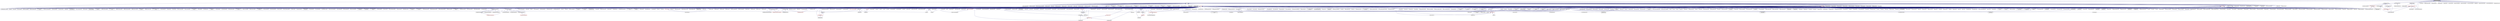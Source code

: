 digraph "safe_lexical_cast.hpp"
{
  edge [fontname="Helvetica",fontsize="10",labelfontname="Helvetica",labelfontsize="10"];
  node [fontname="Helvetica",fontsize="10",shape=record];
  Node19 [label="safe_lexical_cast.hpp",height=0.2,width=0.4,color="black", fillcolor="grey75", style="filled", fontcolor="black"];
  Node19 -> Node20 [dir="back",color="midnightblue",fontsize="10",style="solid",fontname="Helvetica"];
  Node20 [label="transpose_block_numa.cpp",height=0.2,width=0.4,color="black", fillcolor="white", style="filled",URL="$dd/d3b/transpose__block__numa_8cpp.html"];
  Node19 -> Node21 [dir="back",color="midnightblue",fontsize="10",style="solid",fontname="Helvetica"];
  Node21 [label="util.hpp",height=0.2,width=0.4,color="black", fillcolor="white", style="filled",URL="$df/d72/include_2util_8hpp.html"];
  Node21 -> Node22 [dir="back",color="midnightblue",fontsize="10",style="solid",fontname="Helvetica"];
  Node22 [label="1d_stencil_4_throttle.cpp",height=0.2,width=0.4,color="black", fillcolor="white", style="filled",URL="$d6/de5/1d__stencil__4__throttle_8cpp.html"];
  Node21 -> Node23 [dir="back",color="midnightblue",fontsize="10",style="solid",fontname="Helvetica"];
  Node23 [label="allgather_and_gate.hpp",height=0.2,width=0.4,color="black", fillcolor="white", style="filled",URL="$d9/dbb/allgather__and__gate_8hpp.html"];
  Node23 -> Node24 [dir="back",color="midnightblue",fontsize="10",style="solid",fontname="Helvetica"];
  Node24 [label="allgather_module.cpp",height=0.2,width=0.4,color="black", fillcolor="white", style="filled",URL="$df/de4/allgather__module_8cpp.html"];
  Node23 -> Node25 [dir="back",color="midnightblue",fontsize="10",style="solid",fontname="Helvetica"];
  Node25 [label="allgather_and_gate.cpp",height=0.2,width=0.4,color="black", fillcolor="white", style="filled",URL="$d1/d56/allgather__and__gate_8cpp.html"];
  Node23 -> Node26 [dir="back",color="midnightblue",fontsize="10",style="solid",fontname="Helvetica"];
  Node26 [label="ag_client.cpp",height=0.2,width=0.4,color="black", fillcolor="white", style="filled",URL="$d4/d5d/ag__client_8cpp.html"];
  Node21 -> Node25 [dir="back",color="midnightblue",fontsize="10",style="solid",fontname="Helvetica"];
  Node21 -> Node27 [dir="back",color="midnightblue",fontsize="10",style="solid",fontname="Helvetica"];
  Node27 [label="apex_balance.cpp",height=0.2,width=0.4,color="black", fillcolor="white", style="filled",URL="$d4/d8e/apex__balance_8cpp.html"];
  Node21 -> Node28 [dir="back",color="midnightblue",fontsize="10",style="solid",fontname="Helvetica"];
  Node28 [label="apex_fibonacci.cpp",height=0.2,width=0.4,color="black", fillcolor="white", style="filled",URL="$de/de1/apex__fibonacci_8cpp.html"];
  Node21 -> Node29 [dir="back",color="midnightblue",fontsize="10",style="solid",fontname="Helvetica"];
  Node29 [label="apex_policy_engine\l_active_thread_count.cpp",height=0.2,width=0.4,color="black", fillcolor="white", style="filled",URL="$d5/d01/apex__policy__engine__active__thread__count_8cpp.html"];
  Node21 -> Node30 [dir="back",color="midnightblue",fontsize="10",style="solid",fontname="Helvetica"];
  Node30 [label="apex_policy_engine\l_events.cpp",height=0.2,width=0.4,color="black", fillcolor="white", style="filled",URL="$df/d0f/apex__policy__engine__events_8cpp.html"];
  Node21 -> Node31 [dir="back",color="midnightblue",fontsize="10",style="solid",fontname="Helvetica"];
  Node31 [label="apex_policy_engine\l_periodic.cpp",height=0.2,width=0.4,color="black", fillcolor="white", style="filled",URL="$d5/d7b/apex__policy__engine__periodic_8cpp.html"];
  Node21 -> Node32 [dir="back",color="midnightblue",fontsize="10",style="solid",fontname="Helvetica"];
  Node32 [label="async_io_low_level.cpp",height=0.2,width=0.4,color="black", fillcolor="white", style="filled",URL="$dc/d10/async__io__low__level_8cpp.html"];
  Node21 -> Node33 [dir="back",color="midnightblue",fontsize="10",style="solid",fontname="Helvetica"];
  Node33 [label="sine.cpp",height=0.2,width=0.4,color="black", fillcolor="white", style="filled",URL="$d5/dd8/sine_8cpp.html"];
  Node21 -> Node34 [dir="back",color="midnightblue",fontsize="10",style="solid",fontname="Helvetica"];
  Node34 [label="factorial.cpp",height=0.2,width=0.4,color="black", fillcolor="white", style="filled",URL="$d9/d00/factorial_8cpp.html"];
  Node21 -> Node35 [dir="back",color="midnightblue",fontsize="10",style="solid",fontname="Helvetica"];
  Node35 [label="fibonacci.cpp",height=0.2,width=0.4,color="black", fillcolor="white", style="filled",URL="$d9/d89/fibonacci_8cpp.html"];
  Node21 -> Node36 [dir="back",color="midnightblue",fontsize="10",style="solid",fontname="Helvetica"];
  Node36 [label="fibonacci_await.cpp",height=0.2,width=0.4,color="black", fillcolor="white", style="filled",URL="$dc/d1c/fibonacci__await_8cpp.html"];
  Node21 -> Node37 [dir="back",color="midnightblue",fontsize="10",style="solid",fontname="Helvetica"];
  Node37 [label="fibonacci_dataflow.cpp",height=0.2,width=0.4,color="black", fillcolor="white", style="filled",URL="$df/d3d/fibonacci__dataflow_8cpp.html"];
  Node21 -> Node38 [dir="back",color="midnightblue",fontsize="10",style="solid",fontname="Helvetica"];
  Node38 [label="fibonacci_futures.cpp",height=0.2,width=0.4,color="black", fillcolor="white", style="filled",URL="$d6/de3/fibonacci__futures_8cpp.html"];
  Node21 -> Node39 [dir="back",color="midnightblue",fontsize="10",style="solid",fontname="Helvetica"];
  Node39 [label="fibonacci_futures_distributed.cpp",height=0.2,width=0.4,color="black", fillcolor="white", style="filled",URL="$d1/dc9/fibonacci__futures__distributed_8cpp.html"];
  Node21 -> Node40 [dir="back",color="midnightblue",fontsize="10",style="solid",fontname="Helvetica"];
  Node40 [label="fibonacci_one.cpp",height=0.2,width=0.4,color="black", fillcolor="white", style="filled",URL="$d8/d78/fibonacci__one_8cpp.html"];
  Node21 -> Node41 [dir="back",color="midnightblue",fontsize="10",style="solid",fontname="Helvetica"];
  Node41 [label="fractals.cpp",height=0.2,width=0.4,color="black", fillcolor="white", style="filled",URL="$d8/d58/fractals_8cpp.html"];
  Node21 -> Node42 [dir="back",color="midnightblue",fontsize="10",style="solid",fontname="Helvetica"];
  Node42 [label="fractals_executor.cpp",height=0.2,width=0.4,color="black", fillcolor="white", style="filled",URL="$d9/da9/fractals__executor_8cpp.html"];
  Node21 -> Node43 [dir="back",color="midnightblue",fontsize="10",style="solid",fontname="Helvetica"];
  Node43 [label="fractals_struct.cpp",height=0.2,width=0.4,color="black", fillcolor="white", style="filled",URL="$d8/d2f/fractals__struct_8cpp.html"];
  Node21 -> Node44 [dir="back",color="midnightblue",fontsize="10",style="solid",fontname="Helvetica"];
  Node44 [label="interval_timer.cpp",height=0.2,width=0.4,color="black", fillcolor="white", style="filled",URL="$de/df1/examples_2quickstart_2interval__timer_8cpp.html"];
  Node21 -> Node45 [dir="back",color="midnightblue",fontsize="10",style="solid",fontname="Helvetica"];
  Node45 [label="sierpinski.cpp",height=0.2,width=0.4,color="black", fillcolor="white", style="filled",URL="$d3/d7e/sierpinski_8cpp.html"];
  Node21 -> Node46 [dir="back",color="midnightblue",fontsize="10",style="solid",fontname="Helvetica"];
  Node46 [label="spell_check_file.cpp",height=0.2,width=0.4,color="black", fillcolor="white", style="filled",URL="$df/df7/spell__check__file_8cpp.html"];
  Node21 -> Node47 [dir="back",color="midnightblue",fontsize="10",style="solid",fontname="Helvetica"];
  Node47 [label="spell_check_simple.cpp",height=0.2,width=0.4,color="black", fillcolor="white", style="filled",URL="$dd/d54/spell__check__simple_8cpp.html"];
  Node21 -> Node48 [dir="back",color="midnightblue",fontsize="10",style="solid",fontname="Helvetica"];
  Node48 [label="thread_aware_timer.cpp",height=0.2,width=0.4,color="black", fillcolor="white", style="filled",URL="$df/d11/examples_2thread__aware__timer_2thread__aware__timer_8cpp.html"];
  Node21 -> Node49 [dir="back",color="midnightblue",fontsize="10",style="solid",fontname="Helvetica"];
  Node49 [label="hpx.hpp",height=0.2,width=0.4,color="red", fillcolor="white", style="filled",URL="$d0/daa/hpx_8hpp.html"];
  Node49 -> Node50 [dir="back",color="midnightblue",fontsize="10",style="solid",fontname="Helvetica"];
  Node50 [label="1d_stencil_1.cpp",height=0.2,width=0.4,color="black", fillcolor="white", style="filled",URL="$d2/db1/1d__stencil__1_8cpp.html"];
  Node49 -> Node51 [dir="back",color="midnightblue",fontsize="10",style="solid",fontname="Helvetica"];
  Node51 [label="1d_stencil_2.cpp",height=0.2,width=0.4,color="black", fillcolor="white", style="filled",URL="$d3/dd1/1d__stencil__2_8cpp.html"];
  Node49 -> Node52 [dir="back",color="midnightblue",fontsize="10",style="solid",fontname="Helvetica"];
  Node52 [label="1d_stencil_3.cpp",height=0.2,width=0.4,color="black", fillcolor="white", style="filled",URL="$db/d19/1d__stencil__3_8cpp.html"];
  Node49 -> Node53 [dir="back",color="midnightblue",fontsize="10",style="solid",fontname="Helvetica"];
  Node53 [label="1d_stencil_4.cpp",height=0.2,width=0.4,color="black", fillcolor="white", style="filled",URL="$d1/d7d/1d__stencil__4_8cpp.html"];
  Node49 -> Node54 [dir="back",color="midnightblue",fontsize="10",style="solid",fontname="Helvetica"];
  Node54 [label="1d_stencil_4_parallel.cpp",height=0.2,width=0.4,color="black", fillcolor="white", style="filled",URL="$d6/d05/1d__stencil__4__parallel_8cpp.html"];
  Node49 -> Node55 [dir="back",color="midnightblue",fontsize="10",style="solid",fontname="Helvetica"];
  Node55 [label="1d_stencil_4_repart.cpp",height=0.2,width=0.4,color="black", fillcolor="white", style="filled",URL="$d0/d6b/1d__stencil__4__repart_8cpp.html"];
  Node49 -> Node22 [dir="back",color="midnightblue",fontsize="10",style="solid",fontname="Helvetica"];
  Node49 -> Node56 [dir="back",color="midnightblue",fontsize="10",style="solid",fontname="Helvetica"];
  Node56 [label="1d_stencil_5.cpp",height=0.2,width=0.4,color="black", fillcolor="white", style="filled",URL="$d7/d2a/1d__stencil__5_8cpp.html"];
  Node49 -> Node57 [dir="back",color="midnightblue",fontsize="10",style="solid",fontname="Helvetica"];
  Node57 [label="1d_stencil_6.cpp",height=0.2,width=0.4,color="black", fillcolor="white", style="filled",URL="$db/de7/1d__stencil__6_8cpp.html"];
  Node49 -> Node58 [dir="back",color="midnightblue",fontsize="10",style="solid",fontname="Helvetica"];
  Node58 [label="1d_stencil_7.cpp",height=0.2,width=0.4,color="black", fillcolor="white", style="filled",URL="$d4/d5a/1d__stencil__7_8cpp.html"];
  Node49 -> Node59 [dir="back",color="midnightblue",fontsize="10",style="solid",fontname="Helvetica"];
  Node59 [label="1d_stencil_8.cpp",height=0.2,width=0.4,color="black", fillcolor="white", style="filled",URL="$df/de0/1d__stencil__8_8cpp.html"];
  Node49 -> Node60 [dir="back",color="midnightblue",fontsize="10",style="solid",fontname="Helvetica"];
  Node60 [label="accumulator.cpp",height=0.2,width=0.4,color="black", fillcolor="white", style="filled",URL="$d1/d81/accumulator_8cpp.html"];
  Node49 -> Node61 [dir="back",color="midnightblue",fontsize="10",style="solid",fontname="Helvetica"];
  Node61 [label="accumulator.hpp",height=0.2,width=0.4,color="red", fillcolor="white", style="filled",URL="$d4/d9d/server_2accumulator_8hpp.html"];
  Node61 -> Node60 [dir="back",color="midnightblue",fontsize="10",style="solid",fontname="Helvetica"];
  Node49 -> Node64 [dir="back",color="midnightblue",fontsize="10",style="solid",fontname="Helvetica"];
  Node64 [label="template_function_accumulator.hpp",height=0.2,width=0.4,color="black", fillcolor="white", style="filled",URL="$d7/da6/server_2template__function__accumulator_8hpp.html"];
  Node64 -> Node65 [dir="back",color="midnightblue",fontsize="10",style="solid",fontname="Helvetica"];
  Node65 [label="template_function_accumulator.cpp",height=0.2,width=0.4,color="black", fillcolor="white", style="filled",URL="$d5/d02/template__function__accumulator_8cpp.html"];
  Node64 -> Node66 [dir="back",color="midnightblue",fontsize="10",style="solid",fontname="Helvetica"];
  Node66 [label="template_function_accumulator.hpp",height=0.2,width=0.4,color="red", fillcolor="white", style="filled",URL="$d3/de9/template__function__accumulator_8hpp.html"];
  Node49 -> Node68 [dir="back",color="midnightblue",fontsize="10",style="solid",fontname="Helvetica"];
  Node68 [label="template_accumulator.cpp",height=0.2,width=0.4,color="black", fillcolor="white", style="filled",URL="$d0/d4a/template__accumulator_8cpp.html"];
  Node49 -> Node65 [dir="back",color="midnightblue",fontsize="10",style="solid",fontname="Helvetica"];
  Node49 -> Node66 [dir="back",color="midnightblue",fontsize="10",style="solid",fontname="Helvetica"];
  Node49 -> Node24 [dir="back",color="midnightblue",fontsize="10",style="solid",fontname="Helvetica"];
  Node49 -> Node69 [dir="back",color="midnightblue",fontsize="10",style="solid",fontname="Helvetica"];
  Node69 [label="allgather.cpp",height=0.2,width=0.4,color="black", fillcolor="white", style="filled",URL="$d7/d06/allgather_8cpp.html"];
  Node49 -> Node25 [dir="back",color="midnightblue",fontsize="10",style="solid",fontname="Helvetica"];
  Node49 -> Node26 [dir="back",color="midnightblue",fontsize="10",style="solid",fontname="Helvetica"];
  Node49 -> Node70 [dir="back",color="midnightblue",fontsize="10",style="solid",fontname="Helvetica"];
  Node70 [label="hpx_thread_phase.cpp",height=0.2,width=0.4,color="black", fillcolor="white", style="filled",URL="$d5/dca/hpx__thread__phase_8cpp.html"];
  Node49 -> Node71 [dir="back",color="midnightblue",fontsize="10",style="solid",fontname="Helvetica"];
  Node71 [label="os_thread_num.cpp",height=0.2,width=0.4,color="black", fillcolor="white", style="filled",URL="$d2/dfb/os__thread__num_8cpp.html"];
  Node49 -> Node72 [dir="back",color="midnightblue",fontsize="10",style="solid",fontname="Helvetica"];
  Node72 [label="cancelable_action.cpp",height=0.2,width=0.4,color="black", fillcolor="white", style="filled",URL="$d5/d0c/cancelable__action_8cpp.html"];
  Node49 -> Node73 [dir="back",color="midnightblue",fontsize="10",style="solid",fontname="Helvetica"];
  Node73 [label="cancelable_action.hpp",height=0.2,width=0.4,color="black", fillcolor="white", style="filled",URL="$d5/d4d/server_2cancelable__action_8hpp.html"];
  Node73 -> Node72 [dir="back",color="midnightblue",fontsize="10",style="solid",fontname="Helvetica"];
  Node73 -> Node74 [dir="back",color="midnightblue",fontsize="10",style="solid",fontname="Helvetica"];
  Node74 [label="cancelable_action.hpp",height=0.2,width=0.4,color="red", fillcolor="white", style="filled",URL="$d0/da3/stubs_2cancelable__action_8hpp.html"];
  Node49 -> Node74 [dir="back",color="midnightblue",fontsize="10",style="solid",fontname="Helvetica"];
  Node49 -> Node76 [dir="back",color="midnightblue",fontsize="10",style="solid",fontname="Helvetica"];
  Node76 [label="cancelable_action_client.cpp",height=0.2,width=0.4,color="black", fillcolor="white", style="filled",URL="$d1/db8/cancelable__action__client_8cpp.html"];
  Node49 -> Node77 [dir="back",color="midnightblue",fontsize="10",style="solid",fontname="Helvetica"];
  Node77 [label="cublas_matmul.cpp",height=0.2,width=0.4,color="black", fillcolor="white", style="filled",URL="$dd/d84/cublas__matmul_8cpp.html"];
  Node49 -> Node78 [dir="back",color="midnightblue",fontsize="10",style="solid",fontname="Helvetica"];
  Node78 [label="win_perf_counters.cpp",height=0.2,width=0.4,color="black", fillcolor="white", style="filled",URL="$d8/d11/win__perf__counters_8cpp.html"];
  Node49 -> Node79 [dir="back",color="midnightblue",fontsize="10",style="solid",fontname="Helvetica"];
  Node79 [label="win_perf_counters.hpp",height=0.2,width=0.4,color="black", fillcolor="white", style="filled",URL="$d5/da7/win__perf__counters_8hpp.html"];
  Node49 -> Node80 [dir="back",color="midnightblue",fontsize="10",style="solid",fontname="Helvetica"];
  Node80 [label="hello_world_component.hpp",height=0.2,width=0.4,color="red", fillcolor="white", style="filled",URL="$df/df0/hello__world__component_8hpp.html"];
  Node49 -> Node83 [dir="back",color="midnightblue",fontsize="10",style="solid",fontname="Helvetica"];
  Node83 [label="interpolate1d.cpp",height=0.2,width=0.4,color="black", fillcolor="white", style="filled",URL="$d0/d05/interpolate1d_8cpp.html"];
  Node49 -> Node84 [dir="back",color="midnightblue",fontsize="10",style="solid",fontname="Helvetica"];
  Node84 [label="partition.hpp",height=0.2,width=0.4,color="black", fillcolor="white", style="filled",URL="$d0/d7a/examples_2interpolate1d_2interpolate1d_2partition_8hpp.html"];
  Node84 -> Node83 [dir="back",color="midnightblue",fontsize="10",style="solid",fontname="Helvetica"];
  Node84 -> Node85 [dir="back",color="midnightblue",fontsize="10",style="solid",fontname="Helvetica"];
  Node85 [label="interpolate1d.hpp",height=0.2,width=0.4,color="red", fillcolor="white", style="filled",URL="$d4/dc7/interpolate1d_8hpp.html"];
  Node85 -> Node83 [dir="back",color="midnightblue",fontsize="10",style="solid",fontname="Helvetica"];
  Node49 -> Node87 [dir="back",color="midnightblue",fontsize="10",style="solid",fontname="Helvetica"];
  Node87 [label="partition.hpp",height=0.2,width=0.4,color="black", fillcolor="white", style="filled",URL="$d0/dff/examples_2interpolate1d_2interpolate1d_2server_2partition_8hpp.html"];
  Node87 -> Node84 [dir="back",color="midnightblue",fontsize="10",style="solid",fontname="Helvetica"];
  Node87 -> Node88 [dir="back",color="midnightblue",fontsize="10",style="solid",fontname="Helvetica"];
  Node88 [label="partition.cpp",height=0.2,width=0.4,color="black", fillcolor="white", style="filled",URL="$d0/d4f/examples_2interpolate1d_2interpolate1d_2server_2partition_8cpp.html"];
  Node49 -> Node85 [dir="back",color="midnightblue",fontsize="10",style="solid",fontname="Helvetica"];
  Node49 -> Node89 [dir="back",color="midnightblue",fontsize="10",style="solid",fontname="Helvetica"];
  Node89 [label="read_values.cpp",height=0.2,width=0.4,color="black", fillcolor="white", style="filled",URL="$d0/d8c/interpolate1d_2interpolate1d_2read__values_8cpp.html"];
  Node49 -> Node88 [dir="back",color="midnightblue",fontsize="10",style="solid",fontname="Helvetica"];
  Node49 -> Node90 [dir="back",color="midnightblue",fontsize="10",style="solid",fontname="Helvetica"];
  Node90 [label="jacobi.cpp",height=0.2,width=0.4,color="black", fillcolor="white", style="filled",URL="$d2/d27/jacobi_8cpp.html"];
  Node49 -> Node91 [dir="back",color="midnightblue",fontsize="10",style="solid",fontname="Helvetica"];
  Node91 [label="grid.cpp",height=0.2,width=0.4,color="black", fillcolor="white", style="filled",URL="$d6/d1b/jacobi__component_2grid_8cpp.html"];
  Node49 -> Node92 [dir="back",color="midnightblue",fontsize="10",style="solid",fontname="Helvetica"];
  Node92 [label="row.cpp",height=0.2,width=0.4,color="black", fillcolor="white", style="filled",URL="$d3/d86/server_2row_8cpp.html"];
  Node49 -> Node93 [dir="back",color="midnightblue",fontsize="10",style="solid",fontname="Helvetica"];
  Node93 [label="solver.cpp",height=0.2,width=0.4,color="black", fillcolor="white", style="filled",URL="$d6/d94/solver_8cpp.html"];
  Node49 -> Node94 [dir="back",color="midnightblue",fontsize="10",style="solid",fontname="Helvetica"];
  Node94 [label="stencil_iterator.cpp",height=0.2,width=0.4,color="black", fillcolor="white", style="filled",URL="$d6/de1/server_2stencil__iterator_8cpp.html"];
  Node49 -> Node95 [dir="back",color="midnightblue",fontsize="10",style="solid",fontname="Helvetica"];
  Node95 [label="stencil_iterator.cpp",height=0.2,width=0.4,color="black", fillcolor="white", style="filled",URL="$d7/d71/stencil__iterator_8cpp.html"];
  Node49 -> Node96 [dir="back",color="midnightblue",fontsize="10",style="solid",fontname="Helvetica"];
  Node96 [label="jacobi.cpp",height=0.2,width=0.4,color="black", fillcolor="white", style="filled",URL="$d3/d44/smp_2jacobi_8cpp.html"];
  Node49 -> Node97 [dir="back",color="midnightblue",fontsize="10",style="solid",fontname="Helvetica"];
  Node97 [label="jacobi_hpx.cpp",height=0.2,width=0.4,color="black", fillcolor="white", style="filled",URL="$d8/d72/jacobi__hpx_8cpp.html"];
  Node49 -> Node98 [dir="back",color="midnightblue",fontsize="10",style="solid",fontname="Helvetica"];
  Node98 [label="jacobi_nonuniform.cpp",height=0.2,width=0.4,color="black", fillcolor="white", style="filled",URL="$dd/ddc/jacobi__nonuniform_8cpp.html"];
  Node49 -> Node99 [dir="back",color="midnightblue",fontsize="10",style="solid",fontname="Helvetica"];
  Node99 [label="jacobi_nonuniform_hpx.cpp",height=0.2,width=0.4,color="black", fillcolor="white", style="filled",URL="$de/d56/jacobi__nonuniform__hpx_8cpp.html"];
  Node49 -> Node100 [dir="back",color="midnightblue",fontsize="10",style="solid",fontname="Helvetica"];
  Node100 [label="nqueen.cpp",height=0.2,width=0.4,color="black", fillcolor="white", style="filled",URL="$db/dca/nqueen_8cpp.html"];
  Node49 -> Node101 [dir="back",color="midnightblue",fontsize="10",style="solid",fontname="Helvetica"];
  Node101 [label="nqueen.hpp",height=0.2,width=0.4,color="red", fillcolor="white", style="filled",URL="$de/d58/server_2nqueen_8hpp.html"];
  Node101 -> Node100 [dir="back",color="midnightblue",fontsize="10",style="solid",fontname="Helvetica"];
  Node49 -> Node104 [dir="back",color="midnightblue",fontsize="10",style="solid",fontname="Helvetica"];
  Node104 [label="nqueen_client.cpp",height=0.2,width=0.4,color="black", fillcolor="white", style="filled",URL="$d3/d5e/nqueen__client_8cpp.html"];
  Node49 -> Node105 [dir="back",color="midnightblue",fontsize="10",style="solid",fontname="Helvetica"];
  Node105 [label="sine.cpp",height=0.2,width=0.4,color="black", fillcolor="white", style="filled",URL="$d3/d0d/server_2sine_8cpp.html"];
  Node49 -> Node106 [dir="back",color="midnightblue",fontsize="10",style="solid",fontname="Helvetica"];
  Node106 [label="sine.hpp",height=0.2,width=0.4,color="black", fillcolor="white", style="filled",URL="$d8/dac/sine_8hpp.html"];
  Node106 -> Node105 [dir="back",color="midnightblue",fontsize="10",style="solid",fontname="Helvetica"];
  Node106 -> Node33 [dir="back",color="midnightblue",fontsize="10",style="solid",fontname="Helvetica"];
  Node49 -> Node33 [dir="back",color="midnightblue",fontsize="10",style="solid",fontname="Helvetica"];
  Node49 -> Node107 [dir="back",color="midnightblue",fontsize="10",style="solid",fontname="Helvetica"];
  Node107 [label="sine_client.cpp",height=0.2,width=0.4,color="black", fillcolor="white", style="filled",URL="$db/d62/sine__client_8cpp.html"];
  Node49 -> Node108 [dir="back",color="midnightblue",fontsize="10",style="solid",fontname="Helvetica"];
  Node108 [label="qt.cpp",height=0.2,width=0.4,color="black", fillcolor="white", style="filled",URL="$df/d90/qt_8cpp.html"];
  Node49 -> Node109 [dir="back",color="midnightblue",fontsize="10",style="solid",fontname="Helvetica"];
  Node109 [label="queue_client.cpp",height=0.2,width=0.4,color="black", fillcolor="white", style="filled",URL="$d7/d96/queue__client_8cpp.html"];
  Node49 -> Node110 [dir="back",color="midnightblue",fontsize="10",style="solid",fontname="Helvetica"];
  Node110 [label="customize_async.cpp",height=0.2,width=0.4,color="black", fillcolor="white", style="filled",URL="$d0/d82/customize__async_8cpp.html"];
  Node49 -> Node111 [dir="back",color="midnightblue",fontsize="10",style="solid",fontname="Helvetica"];
  Node111 [label="data_actions.cpp",height=0.2,width=0.4,color="black", fillcolor="white", style="filled",URL="$dc/d68/data__actions_8cpp.html"];
  Node49 -> Node112 [dir="back",color="midnightblue",fontsize="10",style="solid",fontname="Helvetica"];
  Node112 [label="error_handling.cpp",height=0.2,width=0.4,color="black", fillcolor="white", style="filled",URL="$d9/d96/error__handling_8cpp.html"];
  Node49 -> Node113 [dir="back",color="midnightblue",fontsize="10",style="solid",fontname="Helvetica"];
  Node113 [label="event_synchronization.cpp",height=0.2,width=0.4,color="black", fillcolor="white", style="filled",URL="$d0/d35/event__synchronization_8cpp.html"];
  Node49 -> Node34 [dir="back",color="midnightblue",fontsize="10",style="solid",fontname="Helvetica"];
  Node49 -> Node114 [dir="back",color="midnightblue",fontsize="10",style="solid",fontname="Helvetica"];
  Node114 [label="file_serialization.cpp",height=0.2,width=0.4,color="black", fillcolor="white", style="filled",URL="$de/d58/file__serialization_8cpp.html"];
  Node49 -> Node115 [dir="back",color="midnightblue",fontsize="10",style="solid",fontname="Helvetica"];
  Node115 [label="init_globally.cpp",height=0.2,width=0.4,color="black", fillcolor="white", style="filled",URL="$d6/dad/init__globally_8cpp.html"];
  Node49 -> Node116 [dir="back",color="midnightblue",fontsize="10",style="solid",fontname="Helvetica"];
  Node116 [label="interest_calculator.cpp",height=0.2,width=0.4,color="black", fillcolor="white", style="filled",URL="$d2/d86/interest__calculator_8cpp.html"];
  Node49 -> Node117 [dir="back",color="midnightblue",fontsize="10",style="solid",fontname="Helvetica"];
  Node117 [label="non_atomic_rma.cpp",height=0.2,width=0.4,color="black", fillcolor="white", style="filled",URL="$d7/d8b/non__atomic__rma_8cpp.html"];
  Node49 -> Node118 [dir="back",color="midnightblue",fontsize="10",style="solid",fontname="Helvetica"];
  Node118 [label="partitioned_vector\l_spmd_foreach.cpp",height=0.2,width=0.4,color="black", fillcolor="white", style="filled",URL="$db/d7c/partitioned__vector__spmd__foreach_8cpp.html"];
  Node49 -> Node119 [dir="back",color="midnightblue",fontsize="10",style="solid",fontname="Helvetica"];
  Node119 [label="pipeline1.cpp",height=0.2,width=0.4,color="black", fillcolor="white", style="filled",URL="$d5/d77/pipeline1_8cpp.html"];
  Node49 -> Node120 [dir="back",color="midnightblue",fontsize="10",style="solid",fontname="Helvetica"];
  Node120 [label="quicksort.cpp",height=0.2,width=0.4,color="black", fillcolor="white", style="filled",URL="$d3/d1e/quicksort_8cpp.html"];
  Node49 -> Node121 [dir="back",color="midnightblue",fontsize="10",style="solid",fontname="Helvetica"];
  Node121 [label="receive_buffer.cpp",height=0.2,width=0.4,color="black", fillcolor="white", style="filled",URL="$d7/d10/receive__buffer_8cpp.html"];
  Node49 -> Node122 [dir="back",color="midnightblue",fontsize="10",style="solid",fontname="Helvetica"];
  Node122 [label="safe_object.cpp",height=0.2,width=0.4,color="black", fillcolor="white", style="filled",URL="$dd/d52/safe__object_8cpp.html"];
  Node49 -> Node123 [dir="back",color="midnightblue",fontsize="10",style="solid",fontname="Helvetica"];
  Node123 [label="sort_by_key_demo.cpp",height=0.2,width=0.4,color="black", fillcolor="white", style="filled",URL="$da/d20/sort__by__key__demo_8cpp.html"];
  Node49 -> Node124 [dir="back",color="midnightblue",fontsize="10",style="solid",fontname="Helvetica"];
  Node124 [label="timed_wake.cpp",height=0.2,width=0.4,color="black", fillcolor="white", style="filled",URL="$d8/df9/timed__wake_8cpp.html"];
  Node49 -> Node125 [dir="back",color="midnightblue",fontsize="10",style="solid",fontname="Helvetica"];
  Node125 [label="vector_counting_dotproduct.cpp",height=0.2,width=0.4,color="black", fillcolor="white", style="filled",URL="$df/de9/vector__counting__dotproduct_8cpp.html"];
  Node49 -> Node126 [dir="back",color="midnightblue",fontsize="10",style="solid",fontname="Helvetica"];
  Node126 [label="vector_zip_dotproduct.cpp",height=0.2,width=0.4,color="black", fillcolor="white", style="filled",URL="$dc/d18/vector__zip__dotproduct_8cpp.html"];
  Node49 -> Node127 [dir="back",color="midnightblue",fontsize="10",style="solid",fontname="Helvetica"];
  Node127 [label="zerocopy_rdma.cpp",height=0.2,width=0.4,color="black", fillcolor="white", style="filled",URL="$d1/dad/zerocopy__rdma_8cpp.html"];
  Node49 -> Node128 [dir="back",color="midnightblue",fontsize="10",style="solid",fontname="Helvetica"];
  Node128 [label="random_mem_access.cpp",height=0.2,width=0.4,color="black", fillcolor="white", style="filled",URL="$d1/d51/random__mem__access_8cpp.html"];
  Node49 -> Node129 [dir="back",color="midnightblue",fontsize="10",style="solid",fontname="Helvetica"];
  Node129 [label="random_mem_access.hpp",height=0.2,width=0.4,color="red", fillcolor="white", style="filled",URL="$d0/d19/server_2random__mem__access_8hpp.html"];
  Node129 -> Node128 [dir="back",color="midnightblue",fontsize="10",style="solid",fontname="Helvetica"];
  Node49 -> Node132 [dir="back",color="midnightblue",fontsize="10",style="solid",fontname="Helvetica"];
  Node132 [label="random_mem_access_client.cpp",height=0.2,width=0.4,color="black", fillcolor="white", style="filled",URL="$df/d1b/random__mem__access__client_8cpp.html"];
  Node49 -> Node133 [dir="back",color="midnightblue",fontsize="10",style="solid",fontname="Helvetica"];
  Node133 [label="oversubscribing_resource\l_partitioner.cpp",height=0.2,width=0.4,color="black", fillcolor="white", style="filled",URL="$dd/dee/oversubscribing__resource__partitioner_8cpp.html"];
  Node49 -> Node134 [dir="back",color="midnightblue",fontsize="10",style="solid",fontname="Helvetica"];
  Node134 [label="simple_resource_partitioner.cpp",height=0.2,width=0.4,color="black", fillcolor="white", style="filled",URL="$d5/df9/simple__resource__partitioner_8cpp.html"];
  Node49 -> Node135 [dir="back",color="midnightblue",fontsize="10",style="solid",fontname="Helvetica"];
  Node135 [label="dimension.hpp",height=0.2,width=0.4,color="red", fillcolor="white", style="filled",URL="$d6/d39/sheneos_2sheneos_2dimension_8hpp.html"];
  Node135 -> Node141 [dir="back",color="midnightblue",fontsize="10",style="solid",fontname="Helvetica"];
  Node141 [label="partition3d.hpp",height=0.2,width=0.4,color="black", fillcolor="white", style="filled",URL="$dd/dbf/server_2partition3d_8hpp.html"];
  Node141 -> Node142 [dir="back",color="midnightblue",fontsize="10",style="solid",fontname="Helvetica"];
  Node142 [label="partition3d.hpp",height=0.2,width=0.4,color="black", fillcolor="white", style="filled",URL="$d1/d50/partition3d_8hpp.html"];
  Node142 -> Node138 [dir="back",color="midnightblue",fontsize="10",style="solid",fontname="Helvetica"];
  Node138 [label="interpolator.cpp",height=0.2,width=0.4,color="black", fillcolor="white", style="filled",URL="$d5/d02/interpolator_8cpp.html"];
  Node142 -> Node143 [dir="back",color="midnightblue",fontsize="10",style="solid",fontname="Helvetica"];
  Node143 [label="interpolator.hpp",height=0.2,width=0.4,color="red", fillcolor="white", style="filled",URL="$dc/d3b/interpolator_8hpp.html"];
  Node143 -> Node138 [dir="back",color="midnightblue",fontsize="10",style="solid",fontname="Helvetica"];
  Node143 -> Node146 [dir="back",color="midnightblue",fontsize="10",style="solid",fontname="Helvetica"];
  Node146 [label="sheneos_test.cpp",height=0.2,width=0.4,color="black", fillcolor="white", style="filled",URL="$d4/d6e/sheneos__test_8cpp.html"];
  Node141 -> Node140 [dir="back",color="midnightblue",fontsize="10",style="solid",fontname="Helvetica"];
  Node140 [label="partition3d.cpp",height=0.2,width=0.4,color="black", fillcolor="white", style="filled",URL="$de/d70/partition3d_8cpp.html"];
  Node49 -> Node138 [dir="back",color="midnightblue",fontsize="10",style="solid",fontname="Helvetica"];
  Node49 -> Node142 [dir="back",color="midnightblue",fontsize="10",style="solid",fontname="Helvetica"];
  Node49 -> Node141 [dir="back",color="midnightblue",fontsize="10",style="solid",fontname="Helvetica"];
  Node49 -> Node143 [dir="back",color="midnightblue",fontsize="10",style="solid",fontname="Helvetica"];
  Node49 -> Node147 [dir="back",color="midnightblue",fontsize="10",style="solid",fontname="Helvetica"];
  Node147 [label="configuration.hpp",height=0.2,width=0.4,color="red", fillcolor="white", style="filled",URL="$dc/d0a/configuration_8hpp.html"];
  Node147 -> Node143 [dir="back",color="midnightblue",fontsize="10",style="solid",fontname="Helvetica"];
  Node49 -> Node139 [dir="back",color="midnightblue",fontsize="10",style="solid",fontname="Helvetica"];
  Node139 [label="read_values.cpp",height=0.2,width=0.4,color="black", fillcolor="white", style="filled",URL="$d7/da4/sheneos_2sheneos_2read__values_8cpp.html"];
  Node49 -> Node140 [dir="back",color="midnightblue",fontsize="10",style="solid",fontname="Helvetica"];
  Node49 -> Node146 [dir="back",color="midnightblue",fontsize="10",style="solid",fontname="Helvetica"];
  Node49 -> Node149 [dir="back",color="midnightblue",fontsize="10",style="solid",fontname="Helvetica"];
  Node149 [label="startup_shutdown.cpp",height=0.2,width=0.4,color="black", fillcolor="white", style="filled",URL="$d3/dfc/server_2startup__shutdown_8cpp.html"];
  Node49 -> Node150 [dir="back",color="midnightblue",fontsize="10",style="solid",fontname="Helvetica"];
  Node150 [label="startup_shutdown.cpp",height=0.2,width=0.4,color="black", fillcolor="white", style="filled",URL="$d0/ddb/startup__shutdown_8cpp.html"];
  Node49 -> Node151 [dir="back",color="midnightblue",fontsize="10",style="solid",fontname="Helvetica"];
  Node151 [label="spin.cpp",height=0.2,width=0.4,color="black", fillcolor="white", style="filled",URL="$d7/df2/spin_8cpp.html"];
  Node49 -> Node152 [dir="back",color="midnightblue",fontsize="10",style="solid",fontname="Helvetica"];
  Node152 [label="throttle.cpp",height=0.2,width=0.4,color="black", fillcolor="white", style="filled",URL="$de/d56/server_2throttle_8cpp.html"];
  Node49 -> Node153 [dir="back",color="midnightblue",fontsize="10",style="solid",fontname="Helvetica"];
  Node153 [label="throttle.hpp",height=0.2,width=0.4,color="black", fillcolor="white", style="filled",URL="$db/dc9/server_2throttle_8hpp.html"];
  Node153 -> Node152 [dir="back",color="midnightblue",fontsize="10",style="solid",fontname="Helvetica"];
  Node153 -> Node154 [dir="back",color="midnightblue",fontsize="10",style="solid",fontname="Helvetica"];
  Node154 [label="throttle.hpp",height=0.2,width=0.4,color="black", fillcolor="white", style="filled",URL="$d5/dec/stubs_2throttle_8hpp.html"];
  Node154 -> Node155 [dir="back",color="midnightblue",fontsize="10",style="solid",fontname="Helvetica"];
  Node155 [label="throttle.hpp",height=0.2,width=0.4,color="red", fillcolor="white", style="filled",URL="$d2/d2e/throttle_8hpp.html"];
  Node155 -> Node156 [dir="back",color="midnightblue",fontsize="10",style="solid",fontname="Helvetica"];
  Node156 [label="throttle.cpp",height=0.2,width=0.4,color="black", fillcolor="white", style="filled",URL="$db/d02/throttle_8cpp.html"];
  Node49 -> Node154 [dir="back",color="midnightblue",fontsize="10",style="solid",fontname="Helvetica"];
  Node49 -> Node156 [dir="back",color="midnightblue",fontsize="10",style="solid",fontname="Helvetica"];
  Node49 -> Node155 [dir="back",color="midnightblue",fontsize="10",style="solid",fontname="Helvetica"];
  Node49 -> Node158 [dir="back",color="midnightblue",fontsize="10",style="solid",fontname="Helvetica"];
  Node158 [label="transpose_await.cpp",height=0.2,width=0.4,color="black", fillcolor="white", style="filled",URL="$de/d68/transpose__await_8cpp.html"];
  Node49 -> Node159 [dir="back",color="midnightblue",fontsize="10",style="solid",fontname="Helvetica"];
  Node159 [label="transpose_block.cpp",height=0.2,width=0.4,color="black", fillcolor="white", style="filled",URL="$d0/de1/transpose__block_8cpp.html"];
  Node49 -> Node20 [dir="back",color="midnightblue",fontsize="10",style="solid",fontname="Helvetica"];
  Node49 -> Node160 [dir="back",color="midnightblue",fontsize="10",style="solid",fontname="Helvetica"];
  Node160 [label="transpose_serial.cpp",height=0.2,width=0.4,color="black", fillcolor="white", style="filled",URL="$db/d74/transpose__serial_8cpp.html"];
  Node49 -> Node161 [dir="back",color="midnightblue",fontsize="10",style="solid",fontname="Helvetica"];
  Node161 [label="transpose_serial_block.cpp",height=0.2,width=0.4,color="black", fillcolor="white", style="filled",URL="$d8/daa/transpose__serial__block_8cpp.html"];
  Node49 -> Node162 [dir="back",color="midnightblue",fontsize="10",style="solid",fontname="Helvetica"];
  Node162 [label="transpose_serial_vector.cpp",height=0.2,width=0.4,color="black", fillcolor="white", style="filled",URL="$d4/d04/transpose__serial__vector_8cpp.html"];
  Node49 -> Node163 [dir="back",color="midnightblue",fontsize="10",style="solid",fontname="Helvetica"];
  Node163 [label="transpose_smp.cpp",height=0.2,width=0.4,color="black", fillcolor="white", style="filled",URL="$d2/d99/transpose__smp_8cpp.html"];
  Node49 -> Node164 [dir="back",color="midnightblue",fontsize="10",style="solid",fontname="Helvetica"];
  Node164 [label="transpose_smp_block.cpp",height=0.2,width=0.4,color="black", fillcolor="white", style="filled",URL="$da/d4d/transpose__smp__block_8cpp.html"];
  Node49 -> Node165 [dir="back",color="midnightblue",fontsize="10",style="solid",fontname="Helvetica"];
  Node165 [label="simple_central_tuplespace.hpp",height=0.2,width=0.4,color="red", fillcolor="white", style="filled",URL="$db/d69/server_2simple__central__tuplespace_8hpp.html"];
  Node165 -> Node166 [dir="back",color="midnightblue",fontsize="10",style="solid",fontname="Helvetica"];
  Node166 [label="simple_central_tuplespace.cpp",height=0.2,width=0.4,color="black", fillcolor="white", style="filled",URL="$d3/dec/simple__central__tuplespace_8cpp.html"];
  Node49 -> Node170 [dir="back",color="midnightblue",fontsize="10",style="solid",fontname="Helvetica"];
  Node170 [label="tuples_warehouse.hpp",height=0.2,width=0.4,color="black", fillcolor="white", style="filled",URL="$da/de6/tuples__warehouse_8hpp.html"];
  Node170 -> Node165 [dir="back",color="midnightblue",fontsize="10",style="solid",fontname="Helvetica"];
  Node49 -> Node166 [dir="back",color="midnightblue",fontsize="10",style="solid",fontname="Helvetica"];
  Node49 -> Node171 [dir="back",color="midnightblue",fontsize="10",style="solid",fontname="Helvetica"];
  Node171 [label="hpx_runtime.cpp",height=0.2,width=0.4,color="black", fillcolor="white", style="filled",URL="$d7/d1e/hpx__runtime_8cpp.html"];
  Node49 -> Node172 [dir="back",color="midnightblue",fontsize="10",style="solid",fontname="Helvetica"];
  Node172 [label="synchronize.cpp",height=0.2,width=0.4,color="black", fillcolor="white", style="filled",URL="$da/da2/synchronize_8cpp.html"];
  Node49 -> Node173 [dir="back",color="midnightblue",fontsize="10",style="solid",fontname="Helvetica"];
  Node173 [label="agas_cache_timings.cpp",height=0.2,width=0.4,color="black", fillcolor="white", style="filled",URL="$dd/d37/agas__cache__timings_8cpp.html"];
  Node49 -> Node174 [dir="back",color="midnightblue",fontsize="10",style="solid",fontname="Helvetica"];
  Node174 [label="async_overheads.cpp",height=0.2,width=0.4,color="black", fillcolor="white", style="filled",URL="$de/da6/async__overheads_8cpp.html"];
  Node49 -> Node175 [dir="back",color="midnightblue",fontsize="10",style="solid",fontname="Helvetica"];
  Node175 [label="coroutines_call_overhead.cpp",height=0.2,width=0.4,color="black", fillcolor="white", style="filled",URL="$da/d1e/coroutines__call__overhead_8cpp.html"];
  Node49 -> Node176 [dir="back",color="midnightblue",fontsize="10",style="solid",fontname="Helvetica"];
  Node176 [label="foreach_scaling.cpp",height=0.2,width=0.4,color="black", fillcolor="white", style="filled",URL="$d4/d94/foreach__scaling_8cpp.html"];
  Node49 -> Node177 [dir="back",color="midnightblue",fontsize="10",style="solid",fontname="Helvetica"];
  Node177 [label="function_object_wrapper\l_overhead.cpp",height=0.2,width=0.4,color="black", fillcolor="white", style="filled",URL="$d5/d6f/function__object__wrapper__overhead_8cpp.html"];
  Node49 -> Node178 [dir="back",color="midnightblue",fontsize="10",style="solid",fontname="Helvetica"];
  Node178 [label="hpx_homogeneous_timed\l_task_spawn_executors.cpp",height=0.2,width=0.4,color="black", fillcolor="white", style="filled",URL="$d1/d3b/hpx__homogeneous__timed__task__spawn__executors_8cpp.html"];
  Node49 -> Node179 [dir="back",color="midnightblue",fontsize="10",style="solid",fontname="Helvetica"];
  Node179 [label="htts2_hpx.cpp",height=0.2,width=0.4,color="black", fillcolor="white", style="filled",URL="$d2/daf/htts2__hpx_8cpp.html"];
  Node49 -> Node180 [dir="back",color="midnightblue",fontsize="10",style="solid",fontname="Helvetica"];
  Node180 [label="partitioned_vector\l_foreach.cpp",height=0.2,width=0.4,color="black", fillcolor="white", style="filled",URL="$df/d5f/partitioned__vector__foreach_8cpp.html"];
  Node49 -> Node181 [dir="back",color="midnightblue",fontsize="10",style="solid",fontname="Helvetica"];
  Node181 [label="serialization_overhead.cpp",height=0.2,width=0.4,color="black", fillcolor="white", style="filled",URL="$d3/df8/serialization__overhead_8cpp.html"];
  Node49 -> Node182 [dir="back",color="midnightblue",fontsize="10",style="solid",fontname="Helvetica"];
  Node182 [label="sizeof.cpp",height=0.2,width=0.4,color="black", fillcolor="white", style="filled",URL="$d3/d0f/sizeof_8cpp.html"];
  Node49 -> Node183 [dir="back",color="midnightblue",fontsize="10",style="solid",fontname="Helvetica"];
  Node183 [label="skynet.cpp",height=0.2,width=0.4,color="black", fillcolor="white", style="filled",URL="$d0/dc3/skynet_8cpp.html"];
  Node49 -> Node184 [dir="back",color="midnightblue",fontsize="10",style="solid",fontname="Helvetica"];
  Node184 [label="stencil3_iterators.cpp",height=0.2,width=0.4,color="black", fillcolor="white", style="filled",URL="$db/d9e/stencil3__iterators_8cpp.html"];
  Node49 -> Node185 [dir="back",color="midnightblue",fontsize="10",style="solid",fontname="Helvetica"];
  Node185 [label="stream.cpp",height=0.2,width=0.4,color="black", fillcolor="white", style="filled",URL="$da/d5f/stream_8cpp.html"];
  Node49 -> Node186 [dir="back",color="midnightblue",fontsize="10",style="solid",fontname="Helvetica"];
  Node186 [label="timed_task_spawn.cpp",height=0.2,width=0.4,color="black", fillcolor="white", style="filled",URL="$df/de1/timed__task__spawn_8cpp.html"];
  Node49 -> Node187 [dir="back",color="midnightblue",fontsize="10",style="solid",fontname="Helvetica"];
  Node187 [label="transform_reduce_binary\l_scaling.cpp",height=0.2,width=0.4,color="black", fillcolor="white", style="filled",URL="$d1/dae/transform__reduce__binary__scaling_8cpp.html"];
  Node49 -> Node188 [dir="back",color="midnightblue",fontsize="10",style="solid",fontname="Helvetica"];
  Node188 [label="transform_reduce_scaling.cpp",height=0.2,width=0.4,color="black", fillcolor="white", style="filled",URL="$db/d2a/transform__reduce__scaling_8cpp.html"];
  Node49 -> Node189 [dir="back",color="midnightblue",fontsize="10",style="solid",fontname="Helvetica"];
  Node189 [label="minmax_element_performance.cpp",height=0.2,width=0.4,color="black", fillcolor="white", style="filled",URL="$d9/d93/minmax__element__performance_8cpp.html"];
  Node49 -> Node190 [dir="back",color="midnightblue",fontsize="10",style="solid",fontname="Helvetica"];
  Node190 [label="barrier_performance.cpp",height=0.2,width=0.4,color="black", fillcolor="white", style="filled",URL="$d6/d6c/barrier__performance_8cpp.html"];
  Node49 -> Node191 [dir="back",color="midnightblue",fontsize="10",style="solid",fontname="Helvetica"];
  Node191 [label="network_storage.cpp",height=0.2,width=0.4,color="black", fillcolor="white", style="filled",URL="$db/daa/network__storage_8cpp.html"];
  Node49 -> Node192 [dir="back",color="midnightblue",fontsize="10",style="solid",fontname="Helvetica"];
  Node192 [label="simple_profiler.hpp",height=0.2,width=0.4,color="black", fillcolor="white", style="filled",URL="$d8/d02/simple__profiler_8hpp.html"];
  Node192 -> Node191 [dir="back",color="midnightblue",fontsize="10",style="solid",fontname="Helvetica"];
  Node49 -> Node193 [dir="back",color="midnightblue",fontsize="10",style="solid",fontname="Helvetica"];
  Node193 [label="osu_bcast.cpp",height=0.2,width=0.4,color="black", fillcolor="white", style="filled",URL="$d3/dca/osu__bcast_8cpp.html"];
  Node49 -> Node194 [dir="back",color="midnightblue",fontsize="10",style="solid",fontname="Helvetica"];
  Node194 [label="osu_bibw.cpp",height=0.2,width=0.4,color="black", fillcolor="white", style="filled",URL="$d2/d04/osu__bibw_8cpp.html"];
  Node49 -> Node195 [dir="back",color="midnightblue",fontsize="10",style="solid",fontname="Helvetica"];
  Node195 [label="osu_bw.cpp",height=0.2,width=0.4,color="black", fillcolor="white", style="filled",URL="$d4/d20/osu__bw_8cpp.html"];
  Node49 -> Node196 [dir="back",color="midnightblue",fontsize="10",style="solid",fontname="Helvetica"];
  Node196 [label="osu_latency.cpp",height=0.2,width=0.4,color="black", fillcolor="white", style="filled",URL="$df/d58/osu__latency_8cpp.html"];
  Node49 -> Node197 [dir="back",color="midnightblue",fontsize="10",style="solid",fontname="Helvetica"];
  Node197 [label="osu_multi_lat.cpp",height=0.2,width=0.4,color="black", fillcolor="white", style="filled",URL="$d7/d91/osu__multi__lat_8cpp.html"];
  Node49 -> Node198 [dir="back",color="midnightblue",fontsize="10",style="solid",fontname="Helvetica"];
  Node198 [label="osu_scatter.cpp",height=0.2,width=0.4,color="black", fillcolor="white", style="filled",URL="$d4/d4c/osu__scatter_8cpp.html"];
  Node49 -> Node199 [dir="back",color="midnightblue",fontsize="10",style="solid",fontname="Helvetica"];
  Node199 [label="pingpong_performance.cpp",height=0.2,width=0.4,color="black", fillcolor="white", style="filled",URL="$de/d03/pingpong__performance_8cpp.html"];
  Node49 -> Node200 [dir="back",color="midnightblue",fontsize="10",style="solid",fontname="Helvetica"];
  Node200 [label="benchmark_is_heap.cpp",height=0.2,width=0.4,color="black", fillcolor="white", style="filled",URL="$da/d4f/benchmark__is__heap_8cpp.html"];
  Node49 -> Node201 [dir="back",color="midnightblue",fontsize="10",style="solid",fontname="Helvetica"];
  Node201 [label="benchmark_is_heap_until.cpp",height=0.2,width=0.4,color="black", fillcolor="white", style="filled",URL="$dc/df5/benchmark__is__heap__until_8cpp.html"];
  Node49 -> Node202 [dir="back",color="midnightblue",fontsize="10",style="solid",fontname="Helvetica"];
  Node202 [label="benchmark_merge.cpp",height=0.2,width=0.4,color="black", fillcolor="white", style="filled",URL="$dd/d49/benchmark__merge_8cpp.html"];
  Node49 -> Node203 [dir="back",color="midnightblue",fontsize="10",style="solid",fontname="Helvetica"];
  Node203 [label="benchmark_partition.cpp",height=0.2,width=0.4,color="black", fillcolor="white", style="filled",URL="$d9/d88/benchmark__partition_8cpp.html"];
  Node49 -> Node204 [dir="back",color="midnightblue",fontsize="10",style="solid",fontname="Helvetica"];
  Node204 [label="benchmark_partition\l_copy.cpp",height=0.2,width=0.4,color="black", fillcolor="white", style="filled",URL="$d3/d0e/benchmark__partition__copy_8cpp.html"];
  Node49 -> Node205 [dir="back",color="midnightblue",fontsize="10",style="solid",fontname="Helvetica"];
  Node205 [label="benchmark_unique_copy.cpp",height=0.2,width=0.4,color="black", fillcolor="white", style="filled",URL="$d9/d53/benchmark__unique__copy_8cpp.html"];
  Node49 -> Node206 [dir="back",color="midnightblue",fontsize="10",style="solid",fontname="Helvetica"];
  Node206 [label="action_move_semantics.cpp",height=0.2,width=0.4,color="black", fillcolor="white", style="filled",URL="$d4/db3/action__move__semantics_8cpp.html"];
  Node49 -> Node207 [dir="back",color="midnightblue",fontsize="10",style="solid",fontname="Helvetica"];
  Node207 [label="movable_objects.cpp",height=0.2,width=0.4,color="black", fillcolor="white", style="filled",URL="$d8/d65/movable__objects_8cpp.html"];
  Node49 -> Node208 [dir="back",color="midnightblue",fontsize="10",style="solid",fontname="Helvetica"];
  Node208 [label="duplicate_id_registration\l_1596.cpp",height=0.2,width=0.4,color="black", fillcolor="white", style="filled",URL="$db/d8d/duplicate__id__registration__1596_8cpp.html"];
  Node49 -> Node209 [dir="back",color="midnightblue",fontsize="10",style="solid",fontname="Helvetica"];
  Node209 [label="pass_by_value_id_type\l_action.cpp",height=0.2,width=0.4,color="black", fillcolor="white", style="filled",URL="$d0/de6/pass__by__value__id__type__action_8cpp.html"];
  Node49 -> Node210 [dir="back",color="midnightblue",fontsize="10",style="solid",fontname="Helvetica"];
  Node210 [label="register_with_basename\l_1804.cpp",height=0.2,width=0.4,color="black", fillcolor="white", style="filled",URL="$db/d95/register__with__basename__1804_8cpp.html"];
  Node49 -> Node211 [dir="back",color="midnightblue",fontsize="10",style="solid",fontname="Helvetica"];
  Node211 [label="send_gid_keep_component\l_1624.cpp",height=0.2,width=0.4,color="black", fillcolor="white", style="filled",URL="$d9/d49/send__gid__keep__component__1624_8cpp.html"];
  Node49 -> Node212 [dir="back",color="midnightblue",fontsize="10",style="solid",fontname="Helvetica"];
  Node212 [label="algorithms.cc",height=0.2,width=0.4,color="black", fillcolor="white", style="filled",URL="$d5/d1b/algorithms_8cc.html"];
  Node49 -> Node213 [dir="back",color="midnightblue",fontsize="10",style="solid",fontname="Helvetica"];
  Node213 [label="matrix_hpx.hh",height=0.2,width=0.4,color="black", fillcolor="white", style="filled",URL="$d5/d89/matrix__hpx_8hh.html"];
  Node213 -> Node214 [dir="back",color="midnightblue",fontsize="10",style="solid",fontname="Helvetica"];
  Node214 [label="block_matrix.hh",height=0.2,width=0.4,color="red", fillcolor="white", style="filled",URL="$dc/de8/block__matrix_8hh.html"];
  Node214 -> Node212 [dir="back",color="midnightblue",fontsize="10",style="solid",fontname="Helvetica"];
  Node214 -> Node218 [dir="back",color="midnightblue",fontsize="10",style="solid",fontname="Helvetica"];
  Node218 [label="block_matrix.cc",height=0.2,width=0.4,color="black", fillcolor="white", style="filled",URL="$de/d88/block__matrix_8cc.html"];
  Node214 -> Node217 [dir="back",color="midnightblue",fontsize="10",style="solid",fontname="Helvetica"];
  Node217 [label="tests.cc",height=0.2,width=0.4,color="black", fillcolor="white", style="filled",URL="$d6/d96/tests_8cc.html"];
  Node213 -> Node212 [dir="back",color="midnightblue",fontsize="10",style="solid",fontname="Helvetica"];
  Node213 -> Node216 [dir="back",color="midnightblue",fontsize="10",style="solid",fontname="Helvetica"];
  Node216 [label="matrix_hpx.cc",height=0.2,width=0.4,color="black", fillcolor="white", style="filled",URL="$d7/d32/matrix__hpx_8cc.html"];
  Node49 -> Node214 [dir="back",color="midnightblue",fontsize="10",style="solid",fontname="Helvetica"];
  Node49 -> Node218 [dir="back",color="midnightblue",fontsize="10",style="solid",fontname="Helvetica"];
  Node49 -> Node219 [dir="back",color="midnightblue",fontsize="10",style="solid",fontname="Helvetica"];
  Node219 [label="main.cc",height=0.2,width=0.4,color="black", fillcolor="white", style="filled",URL="$d9/d0f/main_8cc.html"];
  Node49 -> Node220 [dir="back",color="midnightblue",fontsize="10",style="solid",fontname="Helvetica"];
  Node220 [label="matrix.cc",height=0.2,width=0.4,color="black", fillcolor="white", style="filled",URL="$d7/dea/matrix_8cc.html"];
  Node49 -> Node216 [dir="back",color="midnightblue",fontsize="10",style="solid",fontname="Helvetica"];
  Node49 -> Node217 [dir="back",color="midnightblue",fontsize="10",style="solid",fontname="Helvetica"];
  Node49 -> Node221 [dir="back",color="midnightblue",fontsize="10",style="solid",fontname="Helvetica"];
  Node221 [label="client_1950.cpp",height=0.2,width=0.4,color="black", fillcolor="white", style="filled",URL="$d0/d79/client__1950_8cpp.html"];
  Node49 -> Node222 [dir="back",color="midnightblue",fontsize="10",style="solid",fontname="Helvetica"];
  Node222 [label="commandline_options\l_1437.cpp",height=0.2,width=0.4,color="black", fillcolor="white", style="filled",URL="$d5/dbd/commandline__options__1437_8cpp.html"];
  Node49 -> Node223 [dir="back",color="midnightblue",fontsize="10",style="solid",fontname="Helvetica"];
  Node223 [label="moveonly_constructor\l_arguments_1405.cpp",height=0.2,width=0.4,color="black", fillcolor="white", style="filled",URL="$d3/dcf/moveonly__constructor__arguments__1405_8cpp.html"];
  Node49 -> Node224 [dir="back",color="midnightblue",fontsize="10",style="solid",fontname="Helvetica"];
  Node224 [label="partitioned_vector\l_2201.cpp",height=0.2,width=0.4,color="black", fillcolor="white", style="filled",URL="$dc/d39/partitioned__vector__2201_8cpp.html"];
  Node49 -> Node225 [dir="back",color="midnightblue",fontsize="10",style="solid",fontname="Helvetica"];
  Node225 [label="dynamic_counters_loaded\l_1508.cpp",height=0.2,width=0.4,color="black", fillcolor="white", style="filled",URL="$db/d58/dynamic__counters__loaded__1508_8cpp.html"];
  Node49 -> Node226 [dir="back",color="midnightblue",fontsize="10",style="solid",fontname="Helvetica"];
  Node226 [label="id_type_ref_counting\l_1032.cpp",height=0.2,width=0.4,color="black", fillcolor="white", style="filled",URL="$d8/dfd/id__type__ref__counting__1032_8cpp.html"];
  Node49 -> Node227 [dir="back",color="midnightblue",fontsize="10",style="solid",fontname="Helvetica"];
  Node227 [label="lost_output_2236.cpp",height=0.2,width=0.4,color="black", fillcolor="white", style="filled",URL="$db/dd0/lost__output__2236_8cpp.html"];
  Node49 -> Node228 [dir="back",color="midnightblue",fontsize="10",style="solid",fontname="Helvetica"];
  Node228 [label="no_output_1173.cpp",height=0.2,width=0.4,color="black", fillcolor="white", style="filled",URL="$de/d67/no__output__1173_8cpp.html"];
  Node49 -> Node229 [dir="back",color="midnightblue",fontsize="10",style="solid",fontname="Helvetica"];
  Node229 [label="after_588.cpp",height=0.2,width=0.4,color="black", fillcolor="white", style="filled",URL="$dc/dc0/after__588_8cpp.html"];
  Node49 -> Node230 [dir="back",color="midnightblue",fontsize="10",style="solid",fontname="Helvetica"];
  Node230 [label="async_callback_with\l_bound_callback.cpp",height=0.2,width=0.4,color="black", fillcolor="white", style="filled",URL="$d2/dae/async__callback__with__bound__callback_8cpp.html"];
  Node49 -> Node231 [dir="back",color="midnightblue",fontsize="10",style="solid",fontname="Helvetica"];
  Node231 [label="async_unwrap_1037.cpp",height=0.2,width=0.4,color="black", fillcolor="white", style="filled",URL="$d4/d13/async__unwrap__1037_8cpp.html"];
  Node49 -> Node232 [dir="back",color="midnightblue",fontsize="10",style="solid",fontname="Helvetica"];
  Node232 [label="barrier_hang.cpp",height=0.2,width=0.4,color="black", fillcolor="white", style="filled",URL="$dd/d8b/barrier__hang_8cpp.html"];
  Node49 -> Node233 [dir="back",color="midnightblue",fontsize="10",style="solid",fontname="Helvetica"];
  Node233 [label="call_promise_get_gid\l_more_than_once.cpp",height=0.2,width=0.4,color="black", fillcolor="white", style="filled",URL="$d4/dd8/call__promise__get__gid__more__than__once_8cpp.html"];
  Node49 -> Node234 [dir="back",color="midnightblue",fontsize="10",style="solid",fontname="Helvetica"];
  Node234 [label="channel_register_as\l_2722.cpp",height=0.2,width=0.4,color="black", fillcolor="white", style="filled",URL="$d4/d98/channel__register__as__2722_8cpp.html"];
  Node49 -> Node235 [dir="back",color="midnightblue",fontsize="10",style="solid",fontname="Helvetica"];
  Node235 [label="dataflow_action_2008.cpp",height=0.2,width=0.4,color="black", fillcolor="white", style="filled",URL="$da/dad/dataflow__action__2008_8cpp.html"];
  Node49 -> Node236 [dir="back",color="midnightblue",fontsize="10",style="solid",fontname="Helvetica"];
  Node236 [label="dataflow_const_functor\l_773.cpp",height=0.2,width=0.4,color="black", fillcolor="white", style="filled",URL="$d3/df2/dataflow__const__functor__773_8cpp.html"];
  Node49 -> Node237 [dir="back",color="midnightblue",fontsize="10",style="solid",fontname="Helvetica"];
  Node237 [label="dataflow_future_swap.cpp",height=0.2,width=0.4,color="black", fillcolor="white", style="filled",URL="$dc/d8c/dataflow__future__swap_8cpp.html"];
  Node49 -> Node238 [dir="back",color="midnightblue",fontsize="10",style="solid",fontname="Helvetica"];
  Node238 [label="dataflow_future_swap2.cpp",height=0.2,width=0.4,color="black", fillcolor="white", style="filled",URL="$d1/db3/dataflow__future__swap2_8cpp.html"];
  Node49 -> Node239 [dir="back",color="midnightblue",fontsize="10",style="solid",fontname="Helvetica"];
  Node239 [label="dataflow_launch_775.cpp",height=0.2,width=0.4,color="black", fillcolor="white", style="filled",URL="$d7/d0d/dataflow__launch__775_8cpp.html"];
  Node49 -> Node240 [dir="back",color="midnightblue",fontsize="10",style="solid",fontname="Helvetica"];
  Node240 [label="dataflow_recursion\l_1613.cpp",height=0.2,width=0.4,color="black", fillcolor="white", style="filled",URL="$d0/d1f/dataflow__recursion__1613_8cpp.html"];
  Node49 -> Node241 [dir="back",color="midnightblue",fontsize="10",style="solid",fontname="Helvetica"];
  Node241 [label="dataflow_using_774.cpp",height=0.2,width=0.4,color="black", fillcolor="white", style="filled",URL="$d7/dfa/dataflow__using__774_8cpp.html"];
  Node49 -> Node242 [dir="back",color="midnightblue",fontsize="10",style="solid",fontname="Helvetica"];
  Node242 [label="exception_from_continuation\l_1613.cpp",height=0.2,width=0.4,color="black", fillcolor="white", style="filled",URL="$db/d28/exception__from__continuation__1613_8cpp.html"];
  Node49 -> Node243 [dir="back",color="midnightblue",fontsize="10",style="solid",fontname="Helvetica"];
  Node243 [label="fail_future_2667.cpp",height=0.2,width=0.4,color="black", fillcolor="white", style="filled",URL="$db/d7e/fail__future__2667_8cpp.html"];
  Node49 -> Node244 [dir="back",color="midnightblue",fontsize="10",style="solid",fontname="Helvetica"];
  Node244 [label="future_2667.cpp",height=0.2,width=0.4,color="black", fillcolor="white", style="filled",URL="$d2/dfd/future__2667_8cpp.html"];
  Node49 -> Node245 [dir="back",color="midnightblue",fontsize="10",style="solid",fontname="Helvetica"];
  Node245 [label="future_790.cpp",height=0.2,width=0.4,color="black", fillcolor="white", style="filled",URL="$de/d3d/future__790_8cpp.html"];
  Node49 -> Node246 [dir="back",color="midnightblue",fontsize="10",style="solid",fontname="Helvetica"];
  Node246 [label="future_unwrap_1182.cpp",height=0.2,width=0.4,color="black", fillcolor="white", style="filled",URL="$df/d7a/future__unwrap__1182_8cpp.html"];
  Node49 -> Node247 [dir="back",color="midnightblue",fontsize="10",style="solid",fontname="Helvetica"];
  Node247 [label="future_unwrap_878.cpp",height=0.2,width=0.4,color="black", fillcolor="white", style="filled",URL="$d9/ddf/future__unwrap__878_8cpp.html"];
  Node49 -> Node248 [dir="back",color="midnightblue",fontsize="10",style="solid",fontname="Helvetica"];
  Node248 [label="ignore_while_locked\l_1485.cpp",height=0.2,width=0.4,color="black", fillcolor="white", style="filled",URL="$db/d24/ignore__while__locked__1485_8cpp.html"];
  Node49 -> Node249 [dir="back",color="midnightblue",fontsize="10",style="solid",fontname="Helvetica"];
  Node249 [label="lifetime_588.cpp",height=0.2,width=0.4,color="black", fillcolor="white", style="filled",URL="$d7/dca/lifetime__588_8cpp.html"];
  Node49 -> Node250 [dir="back",color="midnightblue",fontsize="10",style="solid",fontname="Helvetica"];
  Node250 [label="lifetime_588_1.cpp",height=0.2,width=0.4,color="black", fillcolor="white", style="filled",URL="$de/d75/lifetime__588__1_8cpp.html"];
  Node49 -> Node251 [dir="back",color="midnightblue",fontsize="10",style="solid",fontname="Helvetica"];
  Node251 [label="multiple_gather_ops\l_2001.cpp",height=0.2,width=0.4,color="black", fillcolor="white", style="filled",URL="$d3/d95/multiple__gather__ops__2001_8cpp.html"];
  Node49 -> Node252 [dir="back",color="midnightblue",fontsize="10",style="solid",fontname="Helvetica"];
  Node252 [label="promise_1620.cpp",height=0.2,width=0.4,color="black", fillcolor="white", style="filled",URL="$d2/d67/promise__1620_8cpp.html"];
  Node49 -> Node253 [dir="back",color="midnightblue",fontsize="10",style="solid",fontname="Helvetica"];
  Node253 [label="promise_leak_996.cpp",height=0.2,width=0.4,color="black", fillcolor="white", style="filled",URL="$d0/d7e/promise__leak__996_8cpp.html"];
  Node49 -> Node254 [dir="back",color="midnightblue",fontsize="10",style="solid",fontname="Helvetica"];
  Node254 [label="receive_buffer_1733.cpp",height=0.2,width=0.4,color="black", fillcolor="white", style="filled",URL="$d1/d0e/receive__buffer__1733_8cpp.html"];
  Node49 -> Node255 [dir="back",color="midnightblue",fontsize="10",style="solid",fontname="Helvetica"];
  Node255 [label="safely_destroy_promise\l_1481.cpp",height=0.2,width=0.4,color="black", fillcolor="white", style="filled",URL="$dd/d62/safely__destroy__promise__1481_8cpp.html"];
  Node49 -> Node256 [dir="back",color="midnightblue",fontsize="10",style="solid",fontname="Helvetica"];
  Node256 [label="set_hpx_limit_798.cpp",height=0.2,width=0.4,color="black", fillcolor="white", style="filled",URL="$d2/dfb/set__hpx__limit__798_8cpp.html"];
  Node49 -> Node257 [dir="back",color="midnightblue",fontsize="10",style="solid",fontname="Helvetica"];
  Node257 [label="shared_mutex_1702.cpp",height=0.2,width=0.4,color="black", fillcolor="white", style="filled",URL="$d2/d66/shared__mutex__1702_8cpp.html"];
  Node49 -> Node258 [dir="back",color="midnightblue",fontsize="10",style="solid",fontname="Helvetica"];
  Node258 [label="shared_stated_leaked\l_1211.cpp",height=0.2,width=0.4,color="black", fillcolor="white", style="filled",URL="$dc/dce/shared__stated__leaked__1211_8cpp.html"];
  Node49 -> Node259 [dir="back",color="midnightblue",fontsize="10",style="solid",fontname="Helvetica"];
  Node259 [label="split_future_2246.cpp",height=0.2,width=0.4,color="black", fillcolor="white", style="filled",URL="$db/d2b/split__future__2246_8cpp.html"];
  Node49 -> Node260 [dir="back",color="midnightblue",fontsize="10",style="solid",fontname="Helvetica"];
  Node260 [label="wait_all_hang_1946.cpp",height=0.2,width=0.4,color="black", fillcolor="white", style="filled",URL="$d5/d69/wait__all__hang__1946_8cpp.html"];
  Node49 -> Node261 [dir="back",color="midnightblue",fontsize="10",style="solid",fontname="Helvetica"];
  Node261 [label="wait_for_1751.cpp",height=0.2,width=0.4,color="black", fillcolor="white", style="filled",URL="$d9/d48/wait__for__1751_8cpp.html"];
  Node49 -> Node262 [dir="back",color="midnightblue",fontsize="10",style="solid",fontname="Helvetica"];
  Node262 [label="when_all_vectors_1623.cpp",height=0.2,width=0.4,color="black", fillcolor="white", style="filled",URL="$dd/d2e/when__all__vectors__1623_8cpp.html"];
  Node49 -> Node263 [dir="back",color="midnightblue",fontsize="10",style="solid",fontname="Helvetica"];
  Node263 [label="multiple_init.cpp",height=0.2,width=0.4,color="black", fillcolor="white", style="filled",URL="$df/d43/multiple__init_8cpp.html"];
  Node49 -> Node264 [dir="back",color="midnightblue",fontsize="10",style="solid",fontname="Helvetica"];
  Node264 [label="is_executor_1691.cpp",height=0.2,width=0.4,color="black", fillcolor="white", style="filled",URL="$d2/d1e/is__executor__1691_8cpp.html"];
  Node49 -> Node265 [dir="back",color="midnightblue",fontsize="10",style="solid",fontname="Helvetica"];
  Node265 [label="for_each_annotated\l_function.cpp",height=0.2,width=0.4,color="black", fillcolor="white", style="filled",URL="$d5/dbf/for__each__annotated__function_8cpp.html"];
  Node49 -> Node266 [dir="back",color="midnightblue",fontsize="10",style="solid",fontname="Helvetica"];
  Node266 [label="for_loop_2281.cpp",height=0.2,width=0.4,color="black", fillcolor="white", style="filled",URL="$de/d36/for__loop__2281_8cpp.html"];
  Node49 -> Node267 [dir="back",color="midnightblue",fontsize="10",style="solid",fontname="Helvetica"];
  Node267 [label="minimal_findend.cpp",height=0.2,width=0.4,color="black", fillcolor="white", style="filled",URL="$da/d34/minimal__findend_8cpp.html"];
  Node49 -> Node268 [dir="back",color="midnightblue",fontsize="10",style="solid",fontname="Helvetica"];
  Node268 [label="scan_different_inits.cpp",height=0.2,width=0.4,color="black", fillcolor="white", style="filled",URL="$d6/d4b/scan__different__inits_8cpp.html"];
  Node49 -> Node269 [dir="back",color="midnightblue",fontsize="10",style="solid",fontname="Helvetica"];
  Node269 [label="scan_non_commutative.cpp",height=0.2,width=0.4,color="black", fillcolor="white", style="filled",URL="$d8/de4/scan__non__commutative_8cpp.html"];
  Node49 -> Node270 [dir="back",color="midnightblue",fontsize="10",style="solid",fontname="Helvetica"];
  Node270 [label="scan_shortlength.cpp",height=0.2,width=0.4,color="black", fillcolor="white", style="filled",URL="$de/d75/scan__shortlength_8cpp.html"];
  Node49 -> Node271 [dir="back",color="midnightblue",fontsize="10",style="solid",fontname="Helvetica"];
  Node271 [label="search_zerolength.cpp",height=0.2,width=0.4,color="black", fillcolor="white", style="filled",URL="$d0/d9f/search__zerolength_8cpp.html"];
  Node49 -> Node272 [dir="back",color="midnightblue",fontsize="10",style="solid",fontname="Helvetica"];
  Node272 [label="static_chunker_2282.cpp",height=0.2,width=0.4,color="black", fillcolor="white", style="filled",URL="$d5/d52/static__chunker__2282_8cpp.html"];
  Node49 -> Node273 [dir="back",color="midnightblue",fontsize="10",style="solid",fontname="Helvetica"];
  Node273 [label="papi_counters_active\l_interface.cpp",height=0.2,width=0.4,color="black", fillcolor="white", style="filled",URL="$db/dd5/papi__counters__active__interface_8cpp.html"];
  Node49 -> Node274 [dir="back",color="midnightblue",fontsize="10",style="solid",fontname="Helvetica"];
  Node274 [label="papi_counters_basic\l_functions.cpp",height=0.2,width=0.4,color="black", fillcolor="white", style="filled",URL="$da/dc8/papi__counters__basic__functions_8cpp.html"];
  Node49 -> Node275 [dir="back",color="midnightblue",fontsize="10",style="solid",fontname="Helvetica"];
  Node275 [label="papi_counters_segfault\l_1890.cpp",height=0.2,width=0.4,color="black", fillcolor="white", style="filled",URL="$df/d76/papi__counters__segfault__1890_8cpp.html"];
  Node49 -> Node276 [dir="back",color="midnightblue",fontsize="10",style="solid",fontname="Helvetica"];
  Node276 [label="statistics_2666.cpp",height=0.2,width=0.4,color="black", fillcolor="white", style="filled",URL="$d7/d98/statistics__2666_8cpp.html"];
  Node49 -> Node277 [dir="back",color="midnightblue",fontsize="10",style="solid",fontname="Helvetica"];
  Node277 [label="uptime_1737.cpp",height=0.2,width=0.4,color="black", fillcolor="white", style="filled",URL="$d7/d12/uptime__1737_8cpp.html"];
  Node49 -> Node278 [dir="back",color="midnightblue",fontsize="10",style="solid",fontname="Helvetica"];
  Node278 [label="block_os_threads_1036.cpp",height=0.2,width=0.4,color="black", fillcolor="white", style="filled",URL="$d7/d92/block__os__threads__1036_8cpp.html"];
  Node49 -> Node279 [dir="back",color="midnightblue",fontsize="10",style="solid",fontname="Helvetica"];
  Node279 [label="resume_priority.cpp",height=0.2,width=0.4,color="black", fillcolor="white", style="filled",URL="$de/d5e/resume__priority_8cpp.html"];
  Node49 -> Node280 [dir="back",color="midnightblue",fontsize="10",style="solid",fontname="Helvetica"];
  Node280 [label="thread_data_1111.cpp",height=0.2,width=0.4,color="black", fillcolor="white", style="filled",URL="$d5/d15/thread__data__1111_8cpp.html"];
  Node49 -> Node281 [dir="back",color="midnightblue",fontsize="10",style="solid",fontname="Helvetica"];
  Node281 [label="thread_pool_executor\l_1112.cpp",height=0.2,width=0.4,color="black", fillcolor="white", style="filled",URL="$df/daa/thread__pool__executor__1112_8cpp.html"];
  Node49 -> Node282 [dir="back",color="midnightblue",fontsize="10",style="solid",fontname="Helvetica"];
  Node282 [label="thread_pool_executor\l_1114.cpp",height=0.2,width=0.4,color="black", fillcolor="white", style="filled",URL="$d8/d63/thread__pool__executor__1114_8cpp.html"];
  Node49 -> Node283 [dir="back",color="midnightblue",fontsize="10",style="solid",fontname="Helvetica"];
  Node283 [label="thread_rescheduling.cpp",height=0.2,width=0.4,color="black", fillcolor="white", style="filled",URL="$d6/d6d/thread__rescheduling_8cpp.html"];
  Node49 -> Node284 [dir="back",color="midnightblue",fontsize="10",style="solid",fontname="Helvetica"];
  Node284 [label="thread_suspend_duration.cpp",height=0.2,width=0.4,color="black", fillcolor="white", style="filled",URL="$db/d59/thread__suspend__duration_8cpp.html"];
  Node49 -> Node285 [dir="back",color="midnightblue",fontsize="10",style="solid",fontname="Helvetica"];
  Node285 [label="thread_suspend_pending.cpp",height=0.2,width=0.4,color="black", fillcolor="white", style="filled",URL="$de/d29/thread__suspend__pending_8cpp.html"];
  Node49 -> Node286 [dir="back",color="midnightblue",fontsize="10",style="solid",fontname="Helvetica"];
  Node286 [label="threads_all_1422.cpp",height=0.2,width=0.4,color="black", fillcolor="white", style="filled",URL="$d2/d38/threads__all__1422_8cpp.html"];
  Node49 -> Node287 [dir="back",color="midnightblue",fontsize="10",style="solid",fontname="Helvetica"];
  Node287 [label="unhandled_exception\l_582.cpp",height=0.2,width=0.4,color="black", fillcolor="white", style="filled",URL="$d9/d1e/unhandled__exception__582_8cpp.html"];
  Node49 -> Node288 [dir="back",color="midnightblue",fontsize="10",style="solid",fontname="Helvetica"];
  Node288 [label="configuration_1572.cpp",height=0.2,width=0.4,color="black", fillcolor="white", style="filled",URL="$d9/d26/configuration__1572_8cpp.html"];
  Node49 -> Node289 [dir="back",color="midnightblue",fontsize="10",style="solid",fontname="Helvetica"];
  Node289 [label="function_argument.cpp",height=0.2,width=0.4,color="black", fillcolor="white", style="filled",URL="$db/da3/function__argument_8cpp.html"];
  Node49 -> Node290 [dir="back",color="midnightblue",fontsize="10",style="solid",fontname="Helvetica"];
  Node290 [label="serialize_buffer_1069.cpp",height=0.2,width=0.4,color="black", fillcolor="white", style="filled",URL="$d4/dc0/serialize__buffer__1069_8cpp.html"];
  Node49 -> Node291 [dir="back",color="midnightblue",fontsize="10",style="solid",fontname="Helvetica"];
  Node291 [label="unwrapped_1528.cpp",height=0.2,width=0.4,color="black", fillcolor="white", style="filled",URL="$d7/d63/unwrapped__1528_8cpp.html"];
  Node49 -> Node292 [dir="back",color="midnightblue",fontsize="10",style="solid",fontname="Helvetica"];
  Node292 [label="managed_refcnt_checker.cpp",height=0.2,width=0.4,color="black", fillcolor="white", style="filled",URL="$d3/d8d/managed__refcnt__checker_8cpp.html"];
  Node49 -> Node293 [dir="back",color="midnightblue",fontsize="10",style="solid",fontname="Helvetica"];
  Node293 [label="managed_refcnt_checker.hpp",height=0.2,width=0.4,color="red", fillcolor="white", style="filled",URL="$db/dd0/managed__refcnt__checker_8hpp.html"];
  Node49 -> Node306 [dir="back",color="midnightblue",fontsize="10",style="solid",fontname="Helvetica"];
  Node306 [label="managed_refcnt_checker.cpp",height=0.2,width=0.4,color="black", fillcolor="white", style="filled",URL="$d7/d11/server_2managed__refcnt__checker_8cpp.html"];
  Node49 -> Node307 [dir="back",color="midnightblue",fontsize="10",style="solid",fontname="Helvetica"];
  Node307 [label="managed_refcnt_checker.hpp",height=0.2,width=0.4,color="black", fillcolor="white", style="filled",URL="$df/da6/server_2managed__refcnt__checker_8hpp.html"];
  Node307 -> Node292 [dir="back",color="midnightblue",fontsize="10",style="solid",fontname="Helvetica"];
  Node307 -> Node306 [dir="back",color="midnightblue",fontsize="10",style="solid",fontname="Helvetica"];
  Node307 -> Node308 [dir="back",color="midnightblue",fontsize="10",style="solid",fontname="Helvetica"];
  Node308 [label="managed_refcnt_checker.hpp",height=0.2,width=0.4,color="black", fillcolor="white", style="filled",URL="$d3/d77/stubs_2managed__refcnt__checker_8hpp.html"];
  Node308 -> Node293 [dir="back",color="midnightblue",fontsize="10",style="solid",fontname="Helvetica"];
  Node49 -> Node309 [dir="back",color="midnightblue",fontsize="10",style="solid",fontname="Helvetica"];
  Node309 [label="simple_refcnt_checker.cpp",height=0.2,width=0.4,color="black", fillcolor="white", style="filled",URL="$d7/d14/server_2simple__refcnt__checker_8cpp.html"];
  Node49 -> Node310 [dir="back",color="midnightblue",fontsize="10",style="solid",fontname="Helvetica"];
  Node310 [label="simple_refcnt_checker.hpp",height=0.2,width=0.4,color="black", fillcolor="white", style="filled",URL="$d6/d3d/server_2simple__refcnt__checker_8hpp.html"];
  Node310 -> Node309 [dir="back",color="midnightblue",fontsize="10",style="solid",fontname="Helvetica"];
  Node310 -> Node311 [dir="back",color="midnightblue",fontsize="10",style="solid",fontname="Helvetica"];
  Node311 [label="simple_refcnt_checker.cpp",height=0.2,width=0.4,color="black", fillcolor="white", style="filled",URL="$df/d16/simple__refcnt__checker_8cpp.html"];
  Node310 -> Node312 [dir="back",color="midnightblue",fontsize="10",style="solid",fontname="Helvetica"];
  Node312 [label="simple_refcnt_checker.hpp",height=0.2,width=0.4,color="black", fillcolor="white", style="filled",URL="$da/d8e/stubs_2simple__refcnt__checker_8hpp.html"];
  Node312 -> Node313 [dir="back",color="midnightblue",fontsize="10",style="solid",fontname="Helvetica"];
  Node313 [label="simple_refcnt_checker.hpp",height=0.2,width=0.4,color="red", fillcolor="white", style="filled",URL="$dd/d4e/simple__refcnt__checker_8hpp.html"];
  Node49 -> Node314 [dir="back",color="midnightblue",fontsize="10",style="solid",fontname="Helvetica"];
  Node314 [label="simple_mobile_object.cpp",height=0.2,width=0.4,color="black", fillcolor="white", style="filled",URL="$d2/da7/simple__mobile__object_8cpp.html"];
  Node49 -> Node311 [dir="back",color="midnightblue",fontsize="10",style="solid",fontname="Helvetica"];
  Node49 -> Node313 [dir="back",color="midnightblue",fontsize="10",style="solid",fontname="Helvetica"];
  Node49 -> Node308 [dir="back",color="midnightblue",fontsize="10",style="solid",fontname="Helvetica"];
  Node49 -> Node312 [dir="back",color="midnightblue",fontsize="10",style="solid",fontname="Helvetica"];
  Node49 -> Node315 [dir="back",color="midnightblue",fontsize="10",style="solid",fontname="Helvetica"];
  Node315 [label="gid_type.cpp",height=0.2,width=0.4,color="black", fillcolor="white", style="filled",URL="$d4/d63/gid__type_8cpp.html"];
  Node49 -> Node316 [dir="back",color="midnightblue",fontsize="10",style="solid",fontname="Helvetica"];
  Node316 [label="test.cpp",height=0.2,width=0.4,color="black", fillcolor="white", style="filled",URL="$df/dac/test_8cpp.html"];
  Node49 -> Node317 [dir="back",color="midnightblue",fontsize="10",style="solid",fontname="Helvetica"];
  Node317 [label="launch_process.cpp",height=0.2,width=0.4,color="black", fillcolor="white", style="filled",URL="$df/ddc/launch__process_8cpp.html"];
  Node49 -> Node318 [dir="back",color="midnightblue",fontsize="10",style="solid",fontname="Helvetica"];
  Node318 [label="launched_process.cpp",height=0.2,width=0.4,color="black", fillcolor="white", style="filled",URL="$d8/de7/launched__process_8cpp.html"];
  Node49 -> Node319 [dir="back",color="midnightblue",fontsize="10",style="solid",fontname="Helvetica"];
  Node319 [label="handled_exception.cpp",height=0.2,width=0.4,color="black", fillcolor="white", style="filled",URL="$d8/d05/handled__exception_8cpp.html"];
  Node49 -> Node320 [dir="back",color="midnightblue",fontsize="10",style="solid",fontname="Helvetica"];
  Node320 [label="unhandled_exception.cpp",height=0.2,width=0.4,color="black", fillcolor="white", style="filled",URL="$d3/d3a/unhandled__exception_8cpp.html"];
  Node49 -> Node321 [dir="back",color="midnightblue",fontsize="10",style="solid",fontname="Helvetica"];
  Node321 [label="await.cpp",height=0.2,width=0.4,color="black", fillcolor="white", style="filled",URL="$d6/d41/await_8cpp.html"];
  Node49 -> Node322 [dir="back",color="midnightblue",fontsize="10",style="solid",fontname="Helvetica"];
  Node322 [label="barrier.cpp",height=0.2,width=0.4,color="black", fillcolor="white", style="filled",URL="$df/d63/tests_2unit_2lcos_2barrier_8cpp.html"];
  Node49 -> Node323 [dir="back",color="midnightblue",fontsize="10",style="solid",fontname="Helvetica"];
  Node323 [label="condition_variable.cpp",height=0.2,width=0.4,color="black", fillcolor="white", style="filled",URL="$d1/ded/tests_2unit_2lcos_2condition__variable_8cpp.html"];
  Node49 -> Node324 [dir="back",color="midnightblue",fontsize="10",style="solid",fontname="Helvetica"];
  Node324 [label="fail_compile_mutex\l_move.cpp",height=0.2,width=0.4,color="black", fillcolor="white", style="filled",URL="$d9/de5/fail__compile__mutex__move_8cpp.html"];
  Node49 -> Node325 [dir="back",color="midnightblue",fontsize="10",style="solid",fontname="Helvetica"];
  Node325 [label="fail_compile_spinlock\l_move.cpp",height=0.2,width=0.4,color="black", fillcolor="white", style="filled",URL="$da/d62/fail__compile__spinlock__move_8cpp.html"];
  Node49 -> Node326 [dir="back",color="midnightblue",fontsize="10",style="solid",fontname="Helvetica"];
  Node326 [label="fail_compile_spinlock\l_no_backoff_move.cpp",height=0.2,width=0.4,color="black", fillcolor="white", style="filled",URL="$d8/d16/fail__compile__spinlock__no__backoff__move_8cpp.html"];
  Node49 -> Node327 [dir="back",color="midnightblue",fontsize="10",style="solid",fontname="Helvetica"];
  Node327 [label="future_ref.cpp",height=0.2,width=0.4,color="black", fillcolor="white", style="filled",URL="$d3/dc8/future__ref_8cpp.html"];
  Node49 -> Node328 [dir="back",color="midnightblue",fontsize="10",style="solid",fontname="Helvetica"];
  Node328 [label="global_spmd_block.cpp",height=0.2,width=0.4,color="black", fillcolor="white", style="filled",URL="$da/d4f/global__spmd__block_8cpp.html"];
  Node49 -> Node329 [dir="back",color="midnightblue",fontsize="10",style="solid",fontname="Helvetica"];
  Node329 [label="local_barrier.cpp",height=0.2,width=0.4,color="black", fillcolor="white", style="filled",URL="$d2/db4/tests_2unit_2lcos_2local__barrier_8cpp.html"];
  Node49 -> Node330 [dir="back",color="midnightblue",fontsize="10",style="solid",fontname="Helvetica"];
  Node330 [label="local_dataflow.cpp",height=0.2,width=0.4,color="black", fillcolor="white", style="filled",URL="$d9/d92/local__dataflow_8cpp.html"];
  Node49 -> Node331 [dir="back",color="midnightblue",fontsize="10",style="solid",fontname="Helvetica"];
  Node331 [label="local_dataflow_executor.cpp",height=0.2,width=0.4,color="black", fillcolor="white", style="filled",URL="$d2/d73/local__dataflow__executor_8cpp.html"];
  Node49 -> Node332 [dir="back",color="midnightblue",fontsize="10",style="solid",fontname="Helvetica"];
  Node332 [label="local_dataflow_executor\l_v1.cpp",height=0.2,width=0.4,color="black", fillcolor="white", style="filled",URL="$df/d49/local__dataflow__executor__v1_8cpp.html"];
  Node49 -> Node333 [dir="back",color="midnightblue",fontsize="10",style="solid",fontname="Helvetica"];
  Node333 [label="local_dataflow_std\l_array.cpp",height=0.2,width=0.4,color="black", fillcolor="white", style="filled",URL="$db/dcb/local__dataflow__std__array_8cpp.html"];
  Node49 -> Node334 [dir="back",color="midnightblue",fontsize="10",style="solid",fontname="Helvetica"];
  Node334 [label="local_event.cpp",height=0.2,width=0.4,color="black", fillcolor="white", style="filled",URL="$df/d9a/local__event_8cpp.html"];
  Node49 -> Node335 [dir="back",color="midnightblue",fontsize="10",style="solid",fontname="Helvetica"];
  Node335 [label="remote_dataflow.cpp",height=0.2,width=0.4,color="black", fillcolor="white", style="filled",URL="$df/d7b/remote__dataflow_8cpp.html"];
  Node49 -> Node336 [dir="back",color="midnightblue",fontsize="10",style="solid",fontname="Helvetica"];
  Node336 [label="run_guarded.cpp",height=0.2,width=0.4,color="black", fillcolor="white", style="filled",URL="$db/dbb/run__guarded_8cpp.html"];
  Node49 -> Node337 [dir="back",color="midnightblue",fontsize="10",style="solid",fontname="Helvetica"];
  Node337 [label="adjacentdifference.cpp",height=0.2,width=0.4,color="black", fillcolor="white", style="filled",URL="$d5/df0/adjacentdifference_8cpp.html"];
  Node49 -> Node338 [dir="back",color="midnightblue",fontsize="10",style="solid",fontname="Helvetica"];
  Node338 [label="adjacentdifference\l_bad_alloc.cpp",height=0.2,width=0.4,color="black", fillcolor="white", style="filled",URL="$d8/d95/adjacentdifference__bad__alloc_8cpp.html"];
  Node49 -> Node339 [dir="back",color="midnightblue",fontsize="10",style="solid",fontname="Helvetica"];
  Node339 [label="adjacentdifference\l_exception.cpp",height=0.2,width=0.4,color="black", fillcolor="white", style="filled",URL="$d8/d0b/adjacentdifference__exception_8cpp.html"];
  Node49 -> Node340 [dir="back",color="midnightblue",fontsize="10",style="solid",fontname="Helvetica"];
  Node340 [label="adjacentfind.cpp",height=0.2,width=0.4,color="black", fillcolor="white", style="filled",URL="$d2/d99/adjacentfind_8cpp.html"];
  Node49 -> Node341 [dir="back",color="midnightblue",fontsize="10",style="solid",fontname="Helvetica"];
  Node341 [label="adjacentfind_bad_alloc.cpp",height=0.2,width=0.4,color="black", fillcolor="white", style="filled",URL="$d3/d2a/adjacentfind__bad__alloc_8cpp.html"];
  Node49 -> Node342 [dir="back",color="midnightblue",fontsize="10",style="solid",fontname="Helvetica"];
  Node342 [label="adjacentfind_binary.cpp",height=0.2,width=0.4,color="black", fillcolor="white", style="filled",URL="$d3/db1/adjacentfind__binary_8cpp.html"];
  Node49 -> Node343 [dir="back",color="midnightblue",fontsize="10",style="solid",fontname="Helvetica"];
  Node343 [label="adjacentfind_binary\l_bad_alloc.cpp",height=0.2,width=0.4,color="black", fillcolor="white", style="filled",URL="$d6/d81/adjacentfind__binary__bad__alloc_8cpp.html"];
  Node49 -> Node344 [dir="back",color="midnightblue",fontsize="10",style="solid",fontname="Helvetica"];
  Node344 [label="adjacentfind_binary\l_exception.cpp",height=0.2,width=0.4,color="black", fillcolor="white", style="filled",URL="$d8/da8/adjacentfind__binary__exception_8cpp.html"];
  Node49 -> Node345 [dir="back",color="midnightblue",fontsize="10",style="solid",fontname="Helvetica"];
  Node345 [label="adjacentfind_exception.cpp",height=0.2,width=0.4,color="black", fillcolor="white", style="filled",URL="$de/d40/adjacentfind__exception_8cpp.html"];
  Node49 -> Node346 [dir="back",color="midnightblue",fontsize="10",style="solid",fontname="Helvetica"];
  Node346 [label="all_of.cpp",height=0.2,width=0.4,color="black", fillcolor="white", style="filled",URL="$db/d88/all__of_8cpp.html"];
  Node49 -> Node347 [dir="back",color="midnightblue",fontsize="10",style="solid",fontname="Helvetica"];
  Node347 [label="any_of.cpp",height=0.2,width=0.4,color="black", fillcolor="white", style="filled",URL="$d8/d5d/any__of_8cpp.html"];
  Node49 -> Node348 [dir="back",color="midnightblue",fontsize="10",style="solid",fontname="Helvetica"];
  Node348 [label="copy.cpp",height=0.2,width=0.4,color="black", fillcolor="white", style="filled",URL="$d9/d54/copy_8cpp.html"];
  Node49 -> Node349 [dir="back",color="midnightblue",fontsize="10",style="solid",fontname="Helvetica"];
  Node349 [label="copyif_bad_alloc.cpp",height=0.2,width=0.4,color="black", fillcolor="white", style="filled",URL="$d0/ddd/copyif__bad__alloc_8cpp.html"];
  Node49 -> Node350 [dir="back",color="midnightblue",fontsize="10",style="solid",fontname="Helvetica"];
  Node350 [label="copyif_exception.cpp",height=0.2,width=0.4,color="black", fillcolor="white", style="filled",URL="$dc/d81/copyif__exception_8cpp.html"];
  Node49 -> Node351 [dir="back",color="midnightblue",fontsize="10",style="solid",fontname="Helvetica"];
  Node351 [label="copyif_forward.cpp",height=0.2,width=0.4,color="black", fillcolor="white", style="filled",URL="$d3/d04/copyif__forward_8cpp.html"];
  Node49 -> Node352 [dir="back",color="midnightblue",fontsize="10",style="solid",fontname="Helvetica"];
  Node352 [label="copyif_input.cpp",height=0.2,width=0.4,color="black", fillcolor="white", style="filled",URL="$d5/d41/copyif__input_8cpp.html"];
  Node49 -> Node353 [dir="back",color="midnightblue",fontsize="10",style="solid",fontname="Helvetica"];
  Node353 [label="copyif_random.cpp",height=0.2,width=0.4,color="black", fillcolor="white", style="filled",URL="$dc/d22/copyif__random_8cpp.html"];
  Node49 -> Node354 [dir="back",color="midnightblue",fontsize="10",style="solid",fontname="Helvetica"];
  Node354 [label="copyn.cpp",height=0.2,width=0.4,color="black", fillcolor="white", style="filled",URL="$d3/d44/copyn_8cpp.html"];
  Node49 -> Node355 [dir="back",color="midnightblue",fontsize="10",style="solid",fontname="Helvetica"];
  Node355 [label="count.cpp",height=0.2,width=0.4,color="black", fillcolor="white", style="filled",URL="$d3/d01/count_8cpp.html"];
  Node49 -> Node356 [dir="back",color="midnightblue",fontsize="10",style="solid",fontname="Helvetica"];
  Node356 [label="countif.cpp",height=0.2,width=0.4,color="black", fillcolor="white", style="filled",URL="$d9/df1/countif_8cpp.html"];
  Node49 -> Node357 [dir="back",color="midnightblue",fontsize="10",style="solid",fontname="Helvetica"];
  Node357 [label="destroy.cpp",height=0.2,width=0.4,color="black", fillcolor="white", style="filled",URL="$dd/d93/destroy_8cpp.html"];
  Node49 -> Node358 [dir="back",color="midnightblue",fontsize="10",style="solid",fontname="Helvetica"];
  Node358 [label="destroy_tests.hpp",height=0.2,width=0.4,color="black", fillcolor="white", style="filled",URL="$db/d13/destroy__tests_8hpp.html"];
  Node358 -> Node357 [dir="back",color="midnightblue",fontsize="10",style="solid",fontname="Helvetica"];
  Node49 -> Node359 [dir="back",color="midnightblue",fontsize="10",style="solid",fontname="Helvetica"];
  Node359 [label="destroyn.cpp",height=0.2,width=0.4,color="black", fillcolor="white", style="filled",URL="$de/dbc/destroyn_8cpp.html"];
  Node49 -> Node360 [dir="back",color="midnightblue",fontsize="10",style="solid",fontname="Helvetica"];
  Node360 [label="equal.cpp",height=0.2,width=0.4,color="black", fillcolor="white", style="filled",URL="$df/d99/equal_8cpp.html"];
  Node49 -> Node361 [dir="back",color="midnightblue",fontsize="10",style="solid",fontname="Helvetica"];
  Node361 [label="equal_binary.cpp",height=0.2,width=0.4,color="black", fillcolor="white", style="filled",URL="$d2/ddd/equal__binary_8cpp.html"];
  Node49 -> Node362 [dir="back",color="midnightblue",fontsize="10",style="solid",fontname="Helvetica"];
  Node362 [label="exclusive_scan.cpp",height=0.2,width=0.4,color="black", fillcolor="white", style="filled",URL="$dc/dd7/exclusive__scan_8cpp.html"];
  Node49 -> Node363 [dir="back",color="midnightblue",fontsize="10",style="solid",fontname="Helvetica"];
  Node363 [label="exclusive_scan2.cpp",height=0.2,width=0.4,color="black", fillcolor="white", style="filled",URL="$dc/dc7/exclusive__scan2_8cpp.html"];
  Node49 -> Node364 [dir="back",color="midnightblue",fontsize="10",style="solid",fontname="Helvetica"];
  Node364 [label="exclusive_scan_bad\l_alloc.cpp",height=0.2,width=0.4,color="black", fillcolor="white", style="filled",URL="$d5/ded/exclusive__scan__bad__alloc_8cpp.html"];
  Node49 -> Node365 [dir="back",color="midnightblue",fontsize="10",style="solid",fontname="Helvetica"];
  Node365 [label="exclusive_scan_exception.cpp",height=0.2,width=0.4,color="black", fillcolor="white", style="filled",URL="$d1/d9b/exclusive__scan__exception_8cpp.html"];
  Node49 -> Node366 [dir="back",color="midnightblue",fontsize="10",style="solid",fontname="Helvetica"];
  Node366 [label="exclusive_scan_validate.cpp",height=0.2,width=0.4,color="black", fillcolor="white", style="filled",URL="$df/d8d/exclusive__scan__validate_8cpp.html"];
  Node49 -> Node367 [dir="back",color="midnightblue",fontsize="10",style="solid",fontname="Helvetica"];
  Node367 [label="fill.cpp",height=0.2,width=0.4,color="black", fillcolor="white", style="filled",URL="$db/df9/fill_8cpp.html"];
  Node49 -> Node368 [dir="back",color="midnightblue",fontsize="10",style="solid",fontname="Helvetica"];
  Node368 [label="filln.cpp",height=0.2,width=0.4,color="black", fillcolor="white", style="filled",URL="$d7/df6/filln_8cpp.html"];
  Node49 -> Node369 [dir="back",color="midnightblue",fontsize="10",style="solid",fontname="Helvetica"];
  Node369 [label="find.cpp",height=0.2,width=0.4,color="black", fillcolor="white", style="filled",URL="$d4/dfc/find_8cpp.html"];
  Node49 -> Node370 [dir="back",color="midnightblue",fontsize="10",style="solid",fontname="Helvetica"];
  Node370 [label="findend.cpp",height=0.2,width=0.4,color="black", fillcolor="white", style="filled",URL="$de/d27/findend_8cpp.html"];
  Node49 -> Node371 [dir="back",color="midnightblue",fontsize="10",style="solid",fontname="Helvetica"];
  Node371 [label="findfirstof.cpp",height=0.2,width=0.4,color="black", fillcolor="white", style="filled",URL="$da/d85/findfirstof_8cpp.html"];
  Node49 -> Node372 [dir="back",color="midnightblue",fontsize="10",style="solid",fontname="Helvetica"];
  Node372 [label="findfirstof_binary.cpp",height=0.2,width=0.4,color="black", fillcolor="white", style="filled",URL="$db/da2/findfirstof__binary_8cpp.html"];
  Node49 -> Node373 [dir="back",color="midnightblue",fontsize="10",style="solid",fontname="Helvetica"];
  Node373 [label="findif.cpp",height=0.2,width=0.4,color="black", fillcolor="white", style="filled",URL="$d4/d38/findif_8cpp.html"];
  Node49 -> Node374 [dir="back",color="midnightblue",fontsize="10",style="solid",fontname="Helvetica"];
  Node374 [label="findifnot.cpp",height=0.2,width=0.4,color="black", fillcolor="white", style="filled",URL="$dd/df5/findifnot_8cpp.html"];
  Node49 -> Node375 [dir="back",color="midnightblue",fontsize="10",style="solid",fontname="Helvetica"];
  Node375 [label="findifnot_bad_alloc.cpp",height=0.2,width=0.4,color="black", fillcolor="white", style="filled",URL="$df/de4/findifnot__bad__alloc_8cpp.html"];
  Node49 -> Node376 [dir="back",color="midnightblue",fontsize="10",style="solid",fontname="Helvetica"];
  Node376 [label="findifnot_exception.cpp",height=0.2,width=0.4,color="black", fillcolor="white", style="filled",URL="$dc/d17/findifnot__exception_8cpp.html"];
  Node49 -> Node377 [dir="back",color="midnightblue",fontsize="10",style="solid",fontname="Helvetica"];
  Node377 [label="for_loop.cpp",height=0.2,width=0.4,color="black", fillcolor="white", style="filled",URL="$de/d62/for__loop_8cpp.html"];
  Node49 -> Node378 [dir="back",color="midnightblue",fontsize="10",style="solid",fontname="Helvetica"];
  Node378 [label="for_loop_induction.cpp",height=0.2,width=0.4,color="black", fillcolor="white", style="filled",URL="$dc/d69/for__loop__induction_8cpp.html"];
  Node49 -> Node379 [dir="back",color="midnightblue",fontsize="10",style="solid",fontname="Helvetica"];
  Node379 [label="for_loop_induction\l_async.cpp",height=0.2,width=0.4,color="black", fillcolor="white", style="filled",URL="$d6/dc7/for__loop__induction__async_8cpp.html"];
  Node49 -> Node380 [dir="back",color="midnightblue",fontsize="10",style="solid",fontname="Helvetica"];
  Node380 [label="for_loop_n.cpp",height=0.2,width=0.4,color="black", fillcolor="white", style="filled",URL="$de/da4/for__loop__n_8cpp.html"];
  Node49 -> Node381 [dir="back",color="midnightblue",fontsize="10",style="solid",fontname="Helvetica"];
  Node381 [label="for_loop_n_strided.cpp",height=0.2,width=0.4,color="black", fillcolor="white", style="filled",URL="$d8/d8f/for__loop__n__strided_8cpp.html"];
  Node49 -> Node382 [dir="back",color="midnightblue",fontsize="10",style="solid",fontname="Helvetica"];
  Node382 [label="for_loop_reduction.cpp",height=0.2,width=0.4,color="black", fillcolor="white", style="filled",URL="$d9/dcb/for__loop__reduction_8cpp.html"];
  Node49 -> Node383 [dir="back",color="midnightblue",fontsize="10",style="solid",fontname="Helvetica"];
  Node383 [label="for_loop_reduction\l_async.cpp",height=0.2,width=0.4,color="black", fillcolor="white", style="filled",URL="$d8/dfb/for__loop__reduction__async_8cpp.html"];
  Node49 -> Node384 [dir="back",color="midnightblue",fontsize="10",style="solid",fontname="Helvetica"];
  Node384 [label="for_loop_strided.cpp",height=0.2,width=0.4,color="black", fillcolor="white", style="filled",URL="$d1/d10/for__loop__strided_8cpp.html"];
  Node49 -> Node385 [dir="back",color="midnightblue",fontsize="10",style="solid",fontname="Helvetica"];
  Node385 [label="foreach.cpp",height=0.2,width=0.4,color="black", fillcolor="white", style="filled",URL="$d1/d33/foreach_8cpp.html"];
  Node49 -> Node386 [dir="back",color="midnightblue",fontsize="10",style="solid",fontname="Helvetica"];
  Node386 [label="foreach_executors.cpp",height=0.2,width=0.4,color="black", fillcolor="white", style="filled",URL="$d3/d54/foreach__executors_8cpp.html"];
  Node49 -> Node387 [dir="back",color="midnightblue",fontsize="10",style="solid",fontname="Helvetica"];
  Node387 [label="foreach_executors_v1.cpp",height=0.2,width=0.4,color="black", fillcolor="white", style="filled",URL="$dd/dda/foreach__executors__v1_8cpp.html"];
  Node49 -> Node388 [dir="back",color="midnightblue",fontsize="10",style="solid",fontname="Helvetica"];
  Node388 [label="foreach_prefetching.cpp",height=0.2,width=0.4,color="black", fillcolor="white", style="filled",URL="$d4/df0/foreach__prefetching_8cpp.html"];
  Node49 -> Node389 [dir="back",color="midnightblue",fontsize="10",style="solid",fontname="Helvetica"];
  Node389 [label="foreach_prefetching\l_executors_v1.cpp",height=0.2,width=0.4,color="black", fillcolor="white", style="filled",URL="$dd/d50/foreach__prefetching__executors__v1_8cpp.html"];
  Node49 -> Node390 [dir="back",color="midnightblue",fontsize="10",style="solid",fontname="Helvetica"];
  Node390 [label="foreachn.cpp",height=0.2,width=0.4,color="black", fillcolor="white", style="filled",URL="$d3/d1b/foreachn_8cpp.html"];
  Node49 -> Node391 [dir="back",color="midnightblue",fontsize="10",style="solid",fontname="Helvetica"];
  Node391 [label="foreachn_bad_alloc.cpp",height=0.2,width=0.4,color="black", fillcolor="white", style="filled",URL="$dc/dad/foreachn__bad__alloc_8cpp.html"];
  Node49 -> Node392 [dir="back",color="midnightblue",fontsize="10",style="solid",fontname="Helvetica"];
  Node392 [label="foreachn_exception.cpp",height=0.2,width=0.4,color="black", fillcolor="white", style="filled",URL="$d7/d9a/foreachn__exception_8cpp.html"];
  Node49 -> Node393 [dir="back",color="midnightblue",fontsize="10",style="solid",fontname="Helvetica"];
  Node393 [label="foreachn_projection.cpp",height=0.2,width=0.4,color="black", fillcolor="white", style="filled",URL="$db/deb/foreachn__projection_8cpp.html"];
  Node49 -> Node394 [dir="back",color="midnightblue",fontsize="10",style="solid",fontname="Helvetica"];
  Node394 [label="foreachn_projection\l_bad_alloc.cpp",height=0.2,width=0.4,color="black", fillcolor="white", style="filled",URL="$dc/d8d/foreachn__projection__bad__alloc_8cpp.html"];
  Node49 -> Node395 [dir="back",color="midnightblue",fontsize="10",style="solid",fontname="Helvetica"];
  Node395 [label="foreachn_projection\l_exception.cpp",height=0.2,width=0.4,color="black", fillcolor="white", style="filled",URL="$db/df7/foreachn__projection__exception_8cpp.html"];
  Node49 -> Node396 [dir="back",color="midnightblue",fontsize="10",style="solid",fontname="Helvetica"];
  Node396 [label="generate.cpp",height=0.2,width=0.4,color="black", fillcolor="white", style="filled",URL="$d4/da7/generate_8cpp.html"];
  Node49 -> Node397 [dir="back",color="midnightblue",fontsize="10",style="solid",fontname="Helvetica"];
  Node397 [label="generaten.cpp",height=0.2,width=0.4,color="black", fillcolor="white", style="filled",URL="$d6/dd4/generaten_8cpp.html"];
  Node49 -> Node398 [dir="back",color="midnightblue",fontsize="10",style="solid",fontname="Helvetica"];
  Node398 [label="includes.cpp",height=0.2,width=0.4,color="black", fillcolor="white", style="filled",URL="$dc/d10/includes_8cpp.html"];
  Node49 -> Node399 [dir="back",color="midnightblue",fontsize="10",style="solid",fontname="Helvetica"];
  Node399 [label="inclusive_scan.cpp",height=0.2,width=0.4,color="black", fillcolor="white", style="filled",URL="$d4/d31/inclusive__scan_8cpp.html"];
  Node49 -> Node400 [dir="back",color="midnightblue",fontsize="10",style="solid",fontname="Helvetica"];
  Node400 [label="inclusive_scan_tests.hpp",height=0.2,width=0.4,color="black", fillcolor="white", style="filled",URL="$d1/d1e/inclusive__scan__tests_8hpp.html"];
  Node400 -> Node399 [dir="back",color="midnightblue",fontsize="10",style="solid",fontname="Helvetica"];
  Node400 -> Node401 [dir="back",color="midnightblue",fontsize="10",style="solid",fontname="Helvetica"];
  Node401 [label="inclusive_scan_executors\l_v1.cpp",height=0.2,width=0.4,color="black", fillcolor="white", style="filled",URL="$da/dda/inclusive__scan__executors__v1_8cpp.html"];
  Node49 -> Node401 [dir="back",color="midnightblue",fontsize="10",style="solid",fontname="Helvetica"];
  Node49 -> Node402 [dir="back",color="midnightblue",fontsize="10",style="solid",fontname="Helvetica"];
  Node402 [label="is_heap.cpp",height=0.2,width=0.4,color="black", fillcolor="white", style="filled",URL="$d1/d1e/is__heap_8cpp.html"];
  Node49 -> Node403 [dir="back",color="midnightblue",fontsize="10",style="solid",fontname="Helvetica"];
  Node403 [label="is_heap_until.cpp",height=0.2,width=0.4,color="black", fillcolor="white", style="filled",URL="$dd/d28/is__heap__until_8cpp.html"];
  Node49 -> Node404 [dir="back",color="midnightblue",fontsize="10",style="solid",fontname="Helvetica"];
  Node404 [label="is_partitioned.cpp",height=0.2,width=0.4,color="black", fillcolor="white", style="filled",URL="$df/d07/is__partitioned_8cpp.html"];
  Node49 -> Node405 [dir="back",color="midnightblue",fontsize="10",style="solid",fontname="Helvetica"];
  Node405 [label="is_sorted.cpp",height=0.2,width=0.4,color="black", fillcolor="white", style="filled",URL="$df/d8f/is__sorted_8cpp.html"];
  Node49 -> Node406 [dir="back",color="midnightblue",fontsize="10",style="solid",fontname="Helvetica"];
  Node406 [label="is_sorted_tests.hpp",height=0.2,width=0.4,color="black", fillcolor="white", style="filled",URL="$d7/d7f/is__sorted__tests_8hpp.html"];
  Node406 -> Node405 [dir="back",color="midnightblue",fontsize="10",style="solid",fontname="Helvetica"];
  Node406 -> Node407 [dir="back",color="midnightblue",fontsize="10",style="solid",fontname="Helvetica"];
  Node407 [label="is_sorted_executors\l_v1.cpp",height=0.2,width=0.4,color="black", fillcolor="white", style="filled",URL="$d1/d98/is__sorted__executors__v1_8cpp.html"];
  Node49 -> Node407 [dir="back",color="midnightblue",fontsize="10",style="solid",fontname="Helvetica"];
  Node49 -> Node408 [dir="back",color="midnightblue",fontsize="10",style="solid",fontname="Helvetica"];
  Node408 [label="is_sorted_until.cpp",height=0.2,width=0.4,color="black", fillcolor="white", style="filled",URL="$d0/d1b/is__sorted__until_8cpp.html"];
  Node49 -> Node409 [dir="back",color="midnightblue",fontsize="10",style="solid",fontname="Helvetica"];
  Node409 [label="lexicographical_compare.cpp",height=0.2,width=0.4,color="black", fillcolor="white", style="filled",URL="$dd/de6/lexicographical__compare_8cpp.html"];
  Node49 -> Node410 [dir="back",color="midnightblue",fontsize="10",style="solid",fontname="Helvetica"];
  Node410 [label="max_element.cpp",height=0.2,width=0.4,color="black", fillcolor="white", style="filled",URL="$d4/d10/max__element_8cpp.html"];
  Node49 -> Node411 [dir="back",color="midnightblue",fontsize="10",style="solid",fontname="Helvetica"];
  Node411 [label="merge.cpp",height=0.2,width=0.4,color="black", fillcolor="white", style="filled",URL="$d1/da4/merge_8cpp.html"];
  Node49 -> Node412 [dir="back",color="midnightblue",fontsize="10",style="solid",fontname="Helvetica"];
  Node412 [label="min_element.cpp",height=0.2,width=0.4,color="black", fillcolor="white", style="filled",URL="$d3/dab/min__element_8cpp.html"];
  Node49 -> Node413 [dir="back",color="midnightblue",fontsize="10",style="solid",fontname="Helvetica"];
  Node413 [label="minmax_element.cpp",height=0.2,width=0.4,color="black", fillcolor="white", style="filled",URL="$da/df0/minmax__element_8cpp.html"];
  Node49 -> Node414 [dir="back",color="midnightblue",fontsize="10",style="solid",fontname="Helvetica"];
  Node414 [label="mismatch.cpp",height=0.2,width=0.4,color="black", fillcolor="white", style="filled",URL="$da/d76/mismatch_8cpp.html"];
  Node49 -> Node415 [dir="back",color="midnightblue",fontsize="10",style="solid",fontname="Helvetica"];
  Node415 [label="mismatch_binary.cpp",height=0.2,width=0.4,color="black", fillcolor="white", style="filled",URL="$d0/d8b/mismatch__binary_8cpp.html"];
  Node49 -> Node416 [dir="back",color="midnightblue",fontsize="10",style="solid",fontname="Helvetica"];
  Node416 [label="move.cpp",height=0.2,width=0.4,color="black", fillcolor="white", style="filled",URL="$d5/d5f/move_8cpp.html"];
  Node49 -> Node417 [dir="back",color="midnightblue",fontsize="10",style="solid",fontname="Helvetica"];
  Node417 [label="none_of.cpp",height=0.2,width=0.4,color="black", fillcolor="white", style="filled",URL="$de/d32/none__of_8cpp.html"];
  Node49 -> Node418 [dir="back",color="midnightblue",fontsize="10",style="solid",fontname="Helvetica"];
  Node418 [label="partition.cpp",height=0.2,width=0.4,color="black", fillcolor="white", style="filled",URL="$d6/daf/tests_2unit_2parallel_2algorithms_2partition_8cpp.html"];
  Node49 -> Node419 [dir="back",color="midnightblue",fontsize="10",style="solid",fontname="Helvetica"];
  Node419 [label="partition_copy.cpp",height=0.2,width=0.4,color="black", fillcolor="white", style="filled",URL="$d8/d61/partition__copy_8cpp.html"];
  Node49 -> Node420 [dir="back",color="midnightblue",fontsize="10",style="solid",fontname="Helvetica"];
  Node420 [label="reduce_.cpp",height=0.2,width=0.4,color="black", fillcolor="white", style="filled",URL="$d5/d03/reduce___8cpp.html"];
  Node49 -> Node421 [dir="back",color="midnightblue",fontsize="10",style="solid",fontname="Helvetica"];
  Node421 [label="reduce_by_key.cpp",height=0.2,width=0.4,color="black", fillcolor="white", style="filled",URL="$dd/dde/reduce__by__key_8cpp.html"];
  Node49 -> Node422 [dir="back",color="midnightblue",fontsize="10",style="solid",fontname="Helvetica"];
  Node422 [label="sort_tests.hpp",height=0.2,width=0.4,color="black", fillcolor="white", style="filled",URL="$d8/d97/sort__tests_8hpp.html"];
  Node422 -> Node421 [dir="back",color="midnightblue",fontsize="10",style="solid",fontname="Helvetica"];
  Node422 -> Node423 [dir="back",color="midnightblue",fontsize="10",style="solid",fontname="Helvetica"];
  Node423 [label="sort.cpp",height=0.2,width=0.4,color="black", fillcolor="white", style="filled",URL="$d3/d7c/sort_8cpp.html"];
  Node422 -> Node424 [dir="back",color="midnightblue",fontsize="10",style="solid",fontname="Helvetica"];
  Node424 [label="sort_by_key.cpp",height=0.2,width=0.4,color="black", fillcolor="white", style="filled",URL="$df/daa/sort__by__key_8cpp.html"];
  Node422 -> Node425 [dir="back",color="midnightblue",fontsize="10",style="solid",fontname="Helvetica"];
  Node425 [label="sort_exceptions.cpp",height=0.2,width=0.4,color="black", fillcolor="white", style="filled",URL="$dc/d28/sort__exceptions_8cpp.html"];
  Node49 -> Node426 [dir="back",color="midnightblue",fontsize="10",style="solid",fontname="Helvetica"];
  Node426 [label="remove_copy.cpp",height=0.2,width=0.4,color="black", fillcolor="white", style="filled",URL="$de/db8/remove__copy_8cpp.html"];
  Node49 -> Node427 [dir="back",color="midnightblue",fontsize="10",style="solid",fontname="Helvetica"];
  Node427 [label="remove_copy_if.cpp",height=0.2,width=0.4,color="black", fillcolor="white", style="filled",URL="$d1/d0f/remove__copy__if_8cpp.html"];
  Node49 -> Node428 [dir="back",color="midnightblue",fontsize="10",style="solid",fontname="Helvetica"];
  Node428 [label="replace.cpp",height=0.2,width=0.4,color="black", fillcolor="white", style="filled",URL="$d6/d96/replace_8cpp.html"];
  Node49 -> Node429 [dir="back",color="midnightblue",fontsize="10",style="solid",fontname="Helvetica"];
  Node429 [label="replace_copy.cpp",height=0.2,width=0.4,color="black", fillcolor="white", style="filled",URL="$da/d69/replace__copy_8cpp.html"];
  Node49 -> Node430 [dir="back",color="midnightblue",fontsize="10",style="solid",fontname="Helvetica"];
  Node430 [label="replace_copy_if.cpp",height=0.2,width=0.4,color="black", fillcolor="white", style="filled",URL="$d4/d1c/replace__copy__if_8cpp.html"];
  Node49 -> Node431 [dir="back",color="midnightblue",fontsize="10",style="solid",fontname="Helvetica"];
  Node431 [label="replace_if.cpp",height=0.2,width=0.4,color="black", fillcolor="white", style="filled",URL="$de/ded/replace__if_8cpp.html"];
  Node49 -> Node432 [dir="back",color="midnightblue",fontsize="10",style="solid",fontname="Helvetica"];
  Node432 [label="reverse.cpp",height=0.2,width=0.4,color="black", fillcolor="white", style="filled",URL="$d8/dc4/reverse_8cpp.html"];
  Node49 -> Node433 [dir="back",color="midnightblue",fontsize="10",style="solid",fontname="Helvetica"];
  Node433 [label="reverse_copy.cpp",height=0.2,width=0.4,color="black", fillcolor="white", style="filled",URL="$dd/d14/reverse__copy_8cpp.html"];
  Node49 -> Node434 [dir="back",color="midnightblue",fontsize="10",style="solid",fontname="Helvetica"];
  Node434 [label="rotate.cpp",height=0.2,width=0.4,color="black", fillcolor="white", style="filled",URL="$d7/d5d/rotate_8cpp.html"];
  Node49 -> Node435 [dir="back",color="midnightblue",fontsize="10",style="solid",fontname="Helvetica"];
  Node435 [label="rotate_copy.cpp",height=0.2,width=0.4,color="black", fillcolor="white", style="filled",URL="$da/d77/rotate__copy_8cpp.html"];
  Node49 -> Node436 [dir="back",color="midnightblue",fontsize="10",style="solid",fontname="Helvetica"];
  Node436 [label="search.cpp",height=0.2,width=0.4,color="black", fillcolor="white", style="filled",URL="$d9/def/search_8cpp.html"];
  Node49 -> Node437 [dir="back",color="midnightblue",fontsize="10",style="solid",fontname="Helvetica"];
  Node437 [label="searchn.cpp",height=0.2,width=0.4,color="black", fillcolor="white", style="filled",URL="$dc/dc5/searchn_8cpp.html"];
  Node49 -> Node438 [dir="back",color="midnightblue",fontsize="10",style="solid",fontname="Helvetica"];
  Node438 [label="set_difference.cpp",height=0.2,width=0.4,color="black", fillcolor="white", style="filled",URL="$d5/d98/set__difference_8cpp.html"];
  Node49 -> Node439 [dir="back",color="midnightblue",fontsize="10",style="solid",fontname="Helvetica"];
  Node439 [label="set_intersection.cpp",height=0.2,width=0.4,color="black", fillcolor="white", style="filled",URL="$dd/d83/set__intersection_8cpp.html"];
  Node49 -> Node440 [dir="back",color="midnightblue",fontsize="10",style="solid",fontname="Helvetica"];
  Node440 [label="set_symmetric_difference.cpp",height=0.2,width=0.4,color="black", fillcolor="white", style="filled",URL="$d4/d0c/set__symmetric__difference_8cpp.html"];
  Node49 -> Node441 [dir="back",color="midnightblue",fontsize="10",style="solid",fontname="Helvetica"];
  Node441 [label="set_union.cpp",height=0.2,width=0.4,color="black", fillcolor="white", style="filled",URL="$d7/d76/set__union_8cpp.html"];
  Node49 -> Node423 [dir="back",color="midnightblue",fontsize="10",style="solid",fontname="Helvetica"];
  Node49 -> Node424 [dir="back",color="midnightblue",fontsize="10",style="solid",fontname="Helvetica"];
  Node49 -> Node425 [dir="back",color="midnightblue",fontsize="10",style="solid",fontname="Helvetica"];
  Node49 -> Node442 [dir="back",color="midnightblue",fontsize="10",style="solid",fontname="Helvetica"];
  Node442 [label="stable_partition.cpp",height=0.2,width=0.4,color="black", fillcolor="white", style="filled",URL="$db/dcd/stable__partition_8cpp.html"];
  Node49 -> Node443 [dir="back",color="midnightblue",fontsize="10",style="solid",fontname="Helvetica"];
  Node443 [label="swapranges.cpp",height=0.2,width=0.4,color="black", fillcolor="white", style="filled",URL="$df/d4e/swapranges_8cpp.html"];
  Node49 -> Node444 [dir="back",color="midnightblue",fontsize="10",style="solid",fontname="Helvetica"];
  Node444 [label="transform.cpp",height=0.2,width=0.4,color="black", fillcolor="white", style="filled",URL="$d8/d8c/transform_8cpp.html"];
  Node49 -> Node445 [dir="back",color="midnightblue",fontsize="10",style="solid",fontname="Helvetica"];
  Node445 [label="transform_binary.cpp",height=0.2,width=0.4,color="black", fillcolor="white", style="filled",URL="$d1/d75/transform__binary_8cpp.html"];
  Node49 -> Node446 [dir="back",color="midnightblue",fontsize="10",style="solid",fontname="Helvetica"];
  Node446 [label="transform_binary2.cpp",height=0.2,width=0.4,color="black", fillcolor="white", style="filled",URL="$d1/d5d/transform__binary2_8cpp.html"];
  Node49 -> Node447 [dir="back",color="midnightblue",fontsize="10",style="solid",fontname="Helvetica"];
  Node447 [label="transform_exclusive\l_scan.cpp",height=0.2,width=0.4,color="black", fillcolor="white", style="filled",URL="$d0/d9c/transform__exclusive__scan_8cpp.html"];
  Node49 -> Node448 [dir="back",color="midnightblue",fontsize="10",style="solid",fontname="Helvetica"];
  Node448 [label="transform_inclusive\l_scan.cpp",height=0.2,width=0.4,color="black", fillcolor="white", style="filled",URL="$d0/d83/transform__inclusive__scan_8cpp.html"];
  Node49 -> Node449 [dir="back",color="midnightblue",fontsize="10",style="solid",fontname="Helvetica"];
  Node449 [label="transform_reduce.cpp",height=0.2,width=0.4,color="black", fillcolor="white", style="filled",URL="$dc/db9/transform__reduce_8cpp.html"];
  Node49 -> Node450 [dir="back",color="midnightblue",fontsize="10",style="solid",fontname="Helvetica"];
  Node450 [label="transform_reduce_binary.cpp",height=0.2,width=0.4,color="black", fillcolor="white", style="filled",URL="$d2/db0/transform__reduce__binary_8cpp.html"];
  Node49 -> Node451 [dir="back",color="midnightblue",fontsize="10",style="solid",fontname="Helvetica"];
  Node451 [label="transform_reduce_binary\l_bad_alloc.cpp",height=0.2,width=0.4,color="black", fillcolor="white", style="filled",URL="$d6/d34/transform__reduce__binary__bad__alloc_8cpp.html"];
  Node49 -> Node452 [dir="back",color="midnightblue",fontsize="10",style="solid",fontname="Helvetica"];
  Node452 [label="transform_reduce_binary\l_exception.cpp",height=0.2,width=0.4,color="black", fillcolor="white", style="filled",URL="$d0/d01/transform__reduce__binary__exception_8cpp.html"];
  Node49 -> Node453 [dir="back",color="midnightblue",fontsize="10",style="solid",fontname="Helvetica"];
  Node453 [label="uninitialized_copy.cpp",height=0.2,width=0.4,color="black", fillcolor="white", style="filled",URL="$d7/d92/uninitialized__copy_8cpp.html"];
  Node49 -> Node454 [dir="back",color="midnightblue",fontsize="10",style="solid",fontname="Helvetica"];
  Node454 [label="uninitialized_copy\l_tests.hpp",height=0.2,width=0.4,color="black", fillcolor="white", style="filled",URL="$d4/dae/uninitialized__copy__tests_8hpp.html"];
  Node454 -> Node453 [dir="back",color="midnightblue",fontsize="10",style="solid",fontname="Helvetica"];
  Node454 -> Node455 [dir="back",color="midnightblue",fontsize="10",style="solid",fontname="Helvetica"];
  Node455 [label="uninitialized_copy\l_executors_v1.cpp",height=0.2,width=0.4,color="black", fillcolor="white", style="filled",URL="$da/d28/uninitialized__copy__executors__v1_8cpp.html"];
  Node49 -> Node455 [dir="back",color="midnightblue",fontsize="10",style="solid",fontname="Helvetica"];
  Node49 -> Node456 [dir="back",color="midnightblue",fontsize="10",style="solid",fontname="Helvetica"];
  Node456 [label="uninitialized_copyn.cpp",height=0.2,width=0.4,color="black", fillcolor="white", style="filled",URL="$d8/d4f/uninitialized__copyn_8cpp.html"];
  Node49 -> Node457 [dir="back",color="midnightblue",fontsize="10",style="solid",fontname="Helvetica"];
  Node457 [label="uninitialized_default\l_construct.cpp",height=0.2,width=0.4,color="black", fillcolor="white", style="filled",URL="$d0/d35/uninitialized__default__construct_8cpp.html"];
  Node49 -> Node458 [dir="back",color="midnightblue",fontsize="10",style="solid",fontname="Helvetica"];
  Node458 [label="uninitialized_default\l_construct_tests.hpp",height=0.2,width=0.4,color="black", fillcolor="white", style="filled",URL="$de/def/uninitialized__default__construct__tests_8hpp.html"];
  Node458 -> Node457 [dir="back",color="midnightblue",fontsize="10",style="solid",fontname="Helvetica"];
  Node49 -> Node459 [dir="back",color="midnightblue",fontsize="10",style="solid",fontname="Helvetica"];
  Node459 [label="uninitialized_default\l_constructn.cpp",height=0.2,width=0.4,color="black", fillcolor="white", style="filled",URL="$d4/dfe/uninitialized__default__constructn_8cpp.html"];
  Node49 -> Node460 [dir="back",color="midnightblue",fontsize="10",style="solid",fontname="Helvetica"];
  Node460 [label="uninitialized_fill.cpp",height=0.2,width=0.4,color="black", fillcolor="white", style="filled",URL="$d7/da6/uninitialized__fill_8cpp.html"];
  Node49 -> Node461 [dir="back",color="midnightblue",fontsize="10",style="solid",fontname="Helvetica"];
  Node461 [label="uninitialized_filln.cpp",height=0.2,width=0.4,color="black", fillcolor="white", style="filled",URL="$d8/de9/uninitialized__filln_8cpp.html"];
  Node49 -> Node462 [dir="back",color="midnightblue",fontsize="10",style="solid",fontname="Helvetica"];
  Node462 [label="uninitialized_move.cpp",height=0.2,width=0.4,color="black", fillcolor="white", style="filled",URL="$d9/da0/uninitialized__move_8cpp.html"];
  Node49 -> Node463 [dir="back",color="midnightblue",fontsize="10",style="solid",fontname="Helvetica"];
  Node463 [label="uninitialized_move\l_tests.hpp",height=0.2,width=0.4,color="black", fillcolor="white", style="filled",URL="$d4/daa/uninitialized__move__tests_8hpp.html"];
  Node463 -> Node462 [dir="back",color="midnightblue",fontsize="10",style="solid",fontname="Helvetica"];
  Node49 -> Node464 [dir="back",color="midnightblue",fontsize="10",style="solid",fontname="Helvetica"];
  Node464 [label="uninitialized_moven.cpp",height=0.2,width=0.4,color="black", fillcolor="white", style="filled",URL="$d8/daa/uninitialized__moven_8cpp.html"];
  Node49 -> Node465 [dir="back",color="midnightblue",fontsize="10",style="solid",fontname="Helvetica"];
  Node465 [label="uninitialized_value\l_construct.cpp",height=0.2,width=0.4,color="black", fillcolor="white", style="filled",URL="$de/d0f/uninitialized__value__construct_8cpp.html"];
  Node49 -> Node466 [dir="back",color="midnightblue",fontsize="10",style="solid",fontname="Helvetica"];
  Node466 [label="uninitialized_value\l_construct_tests.hpp",height=0.2,width=0.4,color="black", fillcolor="white", style="filled",URL="$dc/d40/uninitialized__value__construct__tests_8hpp.html"];
  Node466 -> Node465 [dir="back",color="midnightblue",fontsize="10",style="solid",fontname="Helvetica"];
  Node49 -> Node467 [dir="back",color="midnightblue",fontsize="10",style="solid",fontname="Helvetica"];
  Node467 [label="uninitialized_value\l_constructn.cpp",height=0.2,width=0.4,color="black", fillcolor="white", style="filled",URL="$d2/d2b/uninitialized__value__constructn_8cpp.html"];
  Node49 -> Node468 [dir="back",color="midnightblue",fontsize="10",style="solid",fontname="Helvetica"];
  Node468 [label="unique_copy.cpp",height=0.2,width=0.4,color="black", fillcolor="white", style="filled",URL="$de/dbb/unique__copy_8cpp.html"];
  Node49 -> Node469 [dir="back",color="midnightblue",fontsize="10",style="solid",fontname="Helvetica"];
  Node469 [label="copy_range.cpp",height=0.2,width=0.4,color="black", fillcolor="white", style="filled",URL="$d8/d92/copy__range_8cpp.html"];
  Node49 -> Node470 [dir="back",color="midnightblue",fontsize="10",style="solid",fontname="Helvetica"];
  Node470 [label="copyif_range.cpp",height=0.2,width=0.4,color="black", fillcolor="white", style="filled",URL="$dc/dff/copyif__range_8cpp.html"];
  Node49 -> Node471 [dir="back",color="midnightblue",fontsize="10",style="solid",fontname="Helvetica"];
  Node471 [label="generate_range.cpp",height=0.2,width=0.4,color="black", fillcolor="white", style="filled",URL="$d3/d4f/generate__range_8cpp.html"];
  Node49 -> Node472 [dir="back",color="midnightblue",fontsize="10",style="solid",fontname="Helvetica"];
  Node472 [label="is_heap_range.cpp",height=0.2,width=0.4,color="black", fillcolor="white", style="filled",URL="$d3/df7/is__heap__range_8cpp.html"];
  Node49 -> Node473 [dir="back",color="midnightblue",fontsize="10",style="solid",fontname="Helvetica"];
  Node473 [label="is_heap_until_range.cpp",height=0.2,width=0.4,color="black", fillcolor="white", style="filled",URL="$d8/d9a/is__heap__until__range_8cpp.html"];
  Node49 -> Node474 [dir="back",color="midnightblue",fontsize="10",style="solid",fontname="Helvetica"];
  Node474 [label="max_element_range.cpp",height=0.2,width=0.4,color="black", fillcolor="white", style="filled",URL="$d2/de4/max__element__range_8cpp.html"];
  Node49 -> Node475 [dir="back",color="midnightblue",fontsize="10",style="solid",fontname="Helvetica"];
  Node475 [label="merge_range.cpp",height=0.2,width=0.4,color="black", fillcolor="white", style="filled",URL="$db/d38/merge__range_8cpp.html"];
  Node49 -> Node476 [dir="back",color="midnightblue",fontsize="10",style="solid",fontname="Helvetica"];
  Node476 [label="min_element_range.cpp",height=0.2,width=0.4,color="black", fillcolor="white", style="filled",URL="$da/d24/min__element__range_8cpp.html"];
  Node49 -> Node477 [dir="back",color="midnightblue",fontsize="10",style="solid",fontname="Helvetica"];
  Node477 [label="minmax_element_range.cpp",height=0.2,width=0.4,color="black", fillcolor="white", style="filled",URL="$d4/d1d/minmax__element__range_8cpp.html"];
  Node49 -> Node478 [dir="back",color="midnightblue",fontsize="10",style="solid",fontname="Helvetica"];
  Node478 [label="partition_copy_range.cpp",height=0.2,width=0.4,color="black", fillcolor="white", style="filled",URL="$d6/df9/partition__copy__range_8cpp.html"];
  Node49 -> Node479 [dir="back",color="midnightblue",fontsize="10",style="solid",fontname="Helvetica"];
  Node479 [label="partition_range.cpp",height=0.2,width=0.4,color="black", fillcolor="white", style="filled",URL="$da/d9a/partition__range_8cpp.html"];
  Node49 -> Node480 [dir="back",color="midnightblue",fontsize="10",style="solid",fontname="Helvetica"];
  Node480 [label="remove_copy_if_range.cpp",height=0.2,width=0.4,color="black", fillcolor="white", style="filled",URL="$df/d42/remove__copy__if__range_8cpp.html"];
  Node49 -> Node481 [dir="back",color="midnightblue",fontsize="10",style="solid",fontname="Helvetica"];
  Node481 [label="remove_copy_range.cpp",height=0.2,width=0.4,color="black", fillcolor="white", style="filled",URL="$dd/d90/remove__copy__range_8cpp.html"];
  Node49 -> Node482 [dir="back",color="midnightblue",fontsize="10",style="solid",fontname="Helvetica"];
  Node482 [label="replace_copy_if_range.cpp",height=0.2,width=0.4,color="black", fillcolor="white", style="filled",URL="$dc/d56/replace__copy__if__range_8cpp.html"];
  Node49 -> Node483 [dir="back",color="midnightblue",fontsize="10",style="solid",fontname="Helvetica"];
  Node483 [label="replace_copy_range.cpp",height=0.2,width=0.4,color="black", fillcolor="white", style="filled",URL="$d9/def/replace__copy__range_8cpp.html"];
  Node49 -> Node484 [dir="back",color="midnightblue",fontsize="10",style="solid",fontname="Helvetica"];
  Node484 [label="replace_if_range.cpp",height=0.2,width=0.4,color="black", fillcolor="white", style="filled",URL="$df/d8d/replace__if__range_8cpp.html"];
  Node49 -> Node485 [dir="back",color="midnightblue",fontsize="10",style="solid",fontname="Helvetica"];
  Node485 [label="replace_range.cpp",height=0.2,width=0.4,color="black", fillcolor="white", style="filled",URL="$d8/de4/replace__range_8cpp.html"];
  Node49 -> Node486 [dir="back",color="midnightblue",fontsize="10",style="solid",fontname="Helvetica"];
  Node486 [label="reverse_copy_range.cpp",height=0.2,width=0.4,color="black", fillcolor="white", style="filled",URL="$dc/d43/reverse__copy__range_8cpp.html"];
  Node49 -> Node487 [dir="back",color="midnightblue",fontsize="10",style="solid",fontname="Helvetica"];
  Node487 [label="reverse_range.cpp",height=0.2,width=0.4,color="black", fillcolor="white", style="filled",URL="$df/de9/reverse__range_8cpp.html"];
  Node49 -> Node488 [dir="back",color="midnightblue",fontsize="10",style="solid",fontname="Helvetica"];
  Node488 [label="rotate_copy_range.cpp",height=0.2,width=0.4,color="black", fillcolor="white", style="filled",URL="$df/d8b/rotate__copy__range_8cpp.html"];
  Node49 -> Node489 [dir="back",color="midnightblue",fontsize="10",style="solid",fontname="Helvetica"];
  Node489 [label="rotate_range.cpp",height=0.2,width=0.4,color="black", fillcolor="white", style="filled",URL="$d5/d40/rotate__range_8cpp.html"];
  Node49 -> Node490 [dir="back",color="midnightblue",fontsize="10",style="solid",fontname="Helvetica"];
  Node490 [label="sort_range.cpp",height=0.2,width=0.4,color="black", fillcolor="white", style="filled",URL="$dd/d6a/sort__range_8cpp.html"];
  Node49 -> Node491 [dir="back",color="midnightblue",fontsize="10",style="solid",fontname="Helvetica"];
  Node491 [label="sort_range_tests.hpp",height=0.2,width=0.4,color="black", fillcolor="white", style="filled",URL="$df/d52/sort__range__tests_8hpp.html"];
  Node491 -> Node490 [dir="back",color="midnightblue",fontsize="10",style="solid",fontname="Helvetica"];
  Node49 -> Node492 [dir="back",color="midnightblue",fontsize="10",style="solid",fontname="Helvetica"];
  Node492 [label="transform_range.cpp",height=0.2,width=0.4,color="black", fillcolor="white", style="filled",URL="$de/dba/transform__range_8cpp.html"];
  Node49 -> Node493 [dir="back",color="midnightblue",fontsize="10",style="solid",fontname="Helvetica"];
  Node493 [label="transform_range_binary.cpp",height=0.2,width=0.4,color="black", fillcolor="white", style="filled",URL="$df/d17/transform__range__binary_8cpp.html"];
  Node49 -> Node494 [dir="back",color="midnightblue",fontsize="10",style="solid",fontname="Helvetica"];
  Node494 [label="transform_range_binary2.cpp",height=0.2,width=0.4,color="black", fillcolor="white", style="filled",URL="$df/d62/transform__range__binary2_8cpp.html"];
  Node49 -> Node495 [dir="back",color="midnightblue",fontsize="10",style="solid",fontname="Helvetica"];
  Node495 [label="unique_copy_range.cpp",height=0.2,width=0.4,color="black", fillcolor="white", style="filled",URL="$db/d2d/unique__copy__range_8cpp.html"];
  Node49 -> Node496 [dir="back",color="midnightblue",fontsize="10",style="solid",fontname="Helvetica"];
  Node496 [label="count_datapar.cpp",height=0.2,width=0.4,color="black", fillcolor="white", style="filled",URL="$d6/d38/count__datapar_8cpp.html"];
  Node49 -> Node497 [dir="back",color="midnightblue",fontsize="10",style="solid",fontname="Helvetica"];
  Node497 [label="countif_datapar.cpp",height=0.2,width=0.4,color="black", fillcolor="white", style="filled",URL="$dc/d0b/countif__datapar_8cpp.html"];
  Node49 -> Node498 [dir="back",color="midnightblue",fontsize="10",style="solid",fontname="Helvetica"];
  Node498 [label="foreach_datapar.cpp",height=0.2,width=0.4,color="black", fillcolor="white", style="filled",URL="$da/dfb/foreach__datapar_8cpp.html"];
  Node21 -> Node182 [dir="back",color="midnightblue",fontsize="10",style="solid",fontname="Helvetica"];
  Node21 -> Node195 [dir="back",color="midnightblue",fontsize="10",style="solid",fontname="Helvetica"];
  Node21 -> Node197 [dir="back",color="midnightblue",fontsize="10",style="solid",fontname="Helvetica"];
  Node21 -> Node559 [dir="back",color="midnightblue",fontsize="10",style="solid",fontname="Helvetica"];
  Node559 [label="test_utils.hpp",height=0.2,width=0.4,color="black", fillcolor="white", style="filled",URL="$d2/d18/performance_2parallel__algorithms_2local_2test__utils_8hpp.html"];
  Node559 -> Node202 [dir="back",color="midnightblue",fontsize="10",style="solid",fontname="Helvetica"];
  Node559 -> Node203 [dir="back",color="midnightblue",fontsize="10",style="solid",fontname="Helvetica"];
  Node559 -> Node204 [dir="back",color="midnightblue",fontsize="10",style="solid",fontname="Helvetica"];
  Node559 -> Node205 [dir="back",color="midnightblue",fontsize="10",style="solid",fontname="Helvetica"];
  Node21 -> Node560 [dir="back",color="midnightblue",fontsize="10",style="solid",fontname="Helvetica"];
  Node560 [label="create_n_components\l_2323.cpp",height=0.2,width=0.4,color="black", fillcolor="white", style="filled",URL="$d9/d8c/create__n__components__2323_8cpp.html"];
  Node21 -> Node561 [dir="back",color="midnightblue",fontsize="10",style="solid",fontname="Helvetica"];
  Node561 [label="create_remote_component\l_2334.cpp",height=0.2,width=0.4,color="black", fillcolor="white", style="filled",URL="$de/d8c/create__remote__component__2334_8cpp.html"];
  Node21 -> Node562 [dir="back",color="midnightblue",fontsize="10",style="solid",fontname="Helvetica"];
  Node562 [label="lambda_arguments_2403.cpp",height=0.2,width=0.4,color="black", fillcolor="white", style="filled",URL="$d9/d6a/lambda__arguments__2403_8cpp.html"];
  Node21 -> Node563 [dir="back",color="midnightblue",fontsize="10",style="solid",fontname="Helvetica"];
  Node563 [label="lambda_return_type\l_2402.cpp",height=0.2,width=0.4,color="black", fillcolor="white", style="filled",URL="$dc/d13/lambda__return__type__2402_8cpp.html"];
  Node21 -> Node564 [dir="back",color="midnightblue",fontsize="10",style="solid",fontname="Helvetica"];
  Node564 [label="discover_counters_1787.cpp",height=0.2,width=0.4,color="black", fillcolor="white", style="filled",URL="$d0/d7f/discover__counters__1787_8cpp.html"];
  Node21 -> Node565 [dir="back",color="midnightblue",fontsize="10",style="solid",fontname="Helvetica"];
  Node565 [label="function_serialization\l_728.cpp",height=0.2,width=0.4,color="black", fillcolor="white", style="filled",URL="$d8/db1/function__serialization__728_8cpp.html"];
  Node21 -> Node566 [dir="back",color="midnightblue",fontsize="10",style="solid",fontname="Helvetica"];
  Node566 [label="iarchive_1237.cpp",height=0.2,width=0.4,color="black", fillcolor="white", style="filled",URL="$db/d3c/iarchive__1237_8cpp.html"];
  Node21 -> Node567 [dir="back",color="midnightblue",fontsize="10",style="solid",fontname="Helvetica"];
  Node567 [label="protect_with_nullary\l_pfo.cpp",height=0.2,width=0.4,color="black", fillcolor="white", style="filled",URL="$df/db5/protect__with__nullary__pfo_8cpp.html"];
  Node21 -> Node568 [dir="back",color="midnightblue",fontsize="10",style="solid",fontname="Helvetica"];
  Node568 [label="tuple_serialization\l_803.cpp",height=0.2,width=0.4,color="black", fillcolor="white", style="filled",URL="$de/d61/tuple__serialization__803_8cpp.html"];
  Node21 -> Node569 [dir="back",color="midnightblue",fontsize="10",style="solid",fontname="Helvetica"];
  Node569 [label="zero_copy_parcels_1001.cpp",height=0.2,width=0.4,color="black", fillcolor="white", style="filled",URL="$da/dfd/zero__copy__parcels__1001_8cpp.html"];
  Node21 -> Node570 [dir="back",color="midnightblue",fontsize="10",style="solid",fontname="Helvetica"];
  Node570 [label="apex_action_count.cpp",height=0.2,width=0.4,color="black", fillcolor="white", style="filled",URL="$d8/de5/apex__action__count_8cpp.html"];
  Node21 -> Node571 [dir="back",color="midnightblue",fontsize="10",style="solid",fontname="Helvetica"];
  Node571 [label="distribution_policy\l_executor.cpp",height=0.2,width=0.4,color="black", fillcolor="white", style="filled",URL="$da/d92/distribution__policy__executor_8cpp.html"];
  Node21 -> Node572 [dir="back",color="midnightblue",fontsize="10",style="solid",fontname="Helvetica"];
  Node572 [label="distribution_policy\l_executor_v1.cpp",height=0.2,width=0.4,color="black", fillcolor="white", style="filled",URL="$dd/d43/distribution__policy__executor__v1_8cpp.html"];
  Node21 -> Node573 [dir="back",color="midnightblue",fontsize="10",style="solid",fontname="Helvetica"];
  Node573 [label="test_utils.hpp",height=0.2,width=0.4,color="red", fillcolor="white", style="filled",URL="$d5/d53/unit_2parallel_2algorithms_2test__utils_8hpp.html"];
  Node573 -> Node337 [dir="back",color="midnightblue",fontsize="10",style="solid",fontname="Helvetica"];
  Node573 -> Node338 [dir="back",color="midnightblue",fontsize="10",style="solid",fontname="Helvetica"];
  Node573 -> Node339 [dir="back",color="midnightblue",fontsize="10",style="solid",fontname="Helvetica"];
  Node573 -> Node340 [dir="back",color="midnightblue",fontsize="10",style="solid",fontname="Helvetica"];
  Node573 -> Node341 [dir="back",color="midnightblue",fontsize="10",style="solid",fontname="Helvetica"];
  Node573 -> Node342 [dir="back",color="midnightblue",fontsize="10",style="solid",fontname="Helvetica"];
  Node573 -> Node343 [dir="back",color="midnightblue",fontsize="10",style="solid",fontname="Helvetica"];
  Node573 -> Node344 [dir="back",color="midnightblue",fontsize="10",style="solid",fontname="Helvetica"];
  Node573 -> Node345 [dir="back",color="midnightblue",fontsize="10",style="solid",fontname="Helvetica"];
  Node573 -> Node346 [dir="back",color="midnightblue",fontsize="10",style="solid",fontname="Helvetica"];
  Node573 -> Node347 [dir="back",color="midnightblue",fontsize="10",style="solid",fontname="Helvetica"];
  Node573 -> Node348 [dir="back",color="midnightblue",fontsize="10",style="solid",fontname="Helvetica"];
  Node573 -> Node349 [dir="back",color="midnightblue",fontsize="10",style="solid",fontname="Helvetica"];
  Node573 -> Node350 [dir="back",color="midnightblue",fontsize="10",style="solid",fontname="Helvetica"];
  Node573 -> Node351 [dir="back",color="midnightblue",fontsize="10",style="solid",fontname="Helvetica"];
  Node573 -> Node352 [dir="back",color="midnightblue",fontsize="10",style="solid",fontname="Helvetica"];
  Node573 -> Node353 [dir="back",color="midnightblue",fontsize="10",style="solid",fontname="Helvetica"];
  Node573 -> Node354 [dir="back",color="midnightblue",fontsize="10",style="solid",fontname="Helvetica"];
  Node573 -> Node358 [dir="back",color="midnightblue",fontsize="10",style="solid",fontname="Helvetica"];
  Node573 -> Node359 [dir="back",color="midnightblue",fontsize="10",style="solid",fontname="Helvetica"];
  Node573 -> Node360 [dir="back",color="midnightblue",fontsize="10",style="solid",fontname="Helvetica"];
  Node573 -> Node361 [dir="back",color="midnightblue",fontsize="10",style="solid",fontname="Helvetica"];
  Node573 -> Node362 [dir="back",color="midnightblue",fontsize="10",style="solid",fontname="Helvetica"];
  Node573 -> Node363 [dir="back",color="midnightblue",fontsize="10",style="solid",fontname="Helvetica"];
  Node573 -> Node364 [dir="back",color="midnightblue",fontsize="10",style="solid",fontname="Helvetica"];
  Node573 -> Node365 [dir="back",color="midnightblue",fontsize="10",style="solid",fontname="Helvetica"];
  Node573 -> Node366 [dir="back",color="midnightblue",fontsize="10",style="solid",fontname="Helvetica"];
  Node573 -> Node367 [dir="back",color="midnightblue",fontsize="10",style="solid",fontname="Helvetica"];
  Node573 -> Node368 [dir="back",color="midnightblue",fontsize="10",style="solid",fontname="Helvetica"];
  Node573 -> Node369 [dir="back",color="midnightblue",fontsize="10",style="solid",fontname="Helvetica"];
  Node573 -> Node370 [dir="back",color="midnightblue",fontsize="10",style="solid",fontname="Helvetica"];
  Node573 -> Node371 [dir="back",color="midnightblue",fontsize="10",style="solid",fontname="Helvetica"];
  Node573 -> Node372 [dir="back",color="midnightblue",fontsize="10",style="solid",fontname="Helvetica"];
  Node573 -> Node373 [dir="back",color="midnightblue",fontsize="10",style="solid",fontname="Helvetica"];
  Node573 -> Node374 [dir="back",color="midnightblue",fontsize="10",style="solid",fontname="Helvetica"];
  Node573 -> Node375 [dir="back",color="midnightblue",fontsize="10",style="solid",fontname="Helvetica"];
  Node573 -> Node376 [dir="back",color="midnightblue",fontsize="10",style="solid",fontname="Helvetica"];
  Node573 -> Node377 [dir="back",color="midnightblue",fontsize="10",style="solid",fontname="Helvetica"];
  Node573 -> Node378 [dir="back",color="midnightblue",fontsize="10",style="solid",fontname="Helvetica"];
  Node573 -> Node379 [dir="back",color="midnightblue",fontsize="10",style="solid",fontname="Helvetica"];
  Node573 -> Node380 [dir="back",color="midnightblue",fontsize="10",style="solid",fontname="Helvetica"];
  Node573 -> Node381 [dir="back",color="midnightblue",fontsize="10",style="solid",fontname="Helvetica"];
  Node573 -> Node382 [dir="back",color="midnightblue",fontsize="10",style="solid",fontname="Helvetica"];
  Node573 -> Node383 [dir="back",color="midnightblue",fontsize="10",style="solid",fontname="Helvetica"];
  Node573 -> Node384 [dir="back",color="midnightblue",fontsize="10",style="solid",fontname="Helvetica"];
  Node573 -> Node391 [dir="back",color="midnightblue",fontsize="10",style="solid",fontname="Helvetica"];
  Node573 -> Node392 [dir="back",color="midnightblue",fontsize="10",style="solid",fontname="Helvetica"];
  Node573 -> Node393 [dir="back",color="midnightblue",fontsize="10",style="solid",fontname="Helvetica"];
  Node573 -> Node394 [dir="back",color="midnightblue",fontsize="10",style="solid",fontname="Helvetica"];
  Node573 -> Node395 [dir="back",color="midnightblue",fontsize="10",style="solid",fontname="Helvetica"];
  Node573 -> Node396 [dir="back",color="midnightblue",fontsize="10",style="solid",fontname="Helvetica"];
  Node573 -> Node397 [dir="back",color="midnightblue",fontsize="10",style="solid",fontname="Helvetica"];
  Node573 -> Node398 [dir="back",color="midnightblue",fontsize="10",style="solid",fontname="Helvetica"];
  Node573 -> Node400 [dir="back",color="midnightblue",fontsize="10",style="solid",fontname="Helvetica"];
  Node573 -> Node402 [dir="back",color="midnightblue",fontsize="10",style="solid",fontname="Helvetica"];
  Node573 -> Node403 [dir="back",color="midnightblue",fontsize="10",style="solid",fontname="Helvetica"];
  Node573 -> Node404 [dir="back",color="midnightblue",fontsize="10",style="solid",fontname="Helvetica"];
  Node573 -> Node406 [dir="back",color="midnightblue",fontsize="10",style="solid",fontname="Helvetica"];
  Node573 -> Node408 [dir="back",color="midnightblue",fontsize="10",style="solid",fontname="Helvetica"];
  Node573 -> Node409 [dir="back",color="midnightblue",fontsize="10",style="solid",fontname="Helvetica"];
  Node573 -> Node410 [dir="back",color="midnightblue",fontsize="10",style="solid",fontname="Helvetica"];
  Node573 -> Node411 [dir="back",color="midnightblue",fontsize="10",style="solid",fontname="Helvetica"];
  Node573 -> Node412 [dir="back",color="midnightblue",fontsize="10",style="solid",fontname="Helvetica"];
  Node573 -> Node413 [dir="back",color="midnightblue",fontsize="10",style="solid",fontname="Helvetica"];
  Node573 -> Node414 [dir="back",color="midnightblue",fontsize="10",style="solid",fontname="Helvetica"];
  Node573 -> Node415 [dir="back",color="midnightblue",fontsize="10",style="solid",fontname="Helvetica"];
  Node573 -> Node416 [dir="back",color="midnightblue",fontsize="10",style="solid",fontname="Helvetica"];
  Node573 -> Node417 [dir="back",color="midnightblue",fontsize="10",style="solid",fontname="Helvetica"];
  Node573 -> Node418 [dir="back",color="midnightblue",fontsize="10",style="solid",fontname="Helvetica"];
  Node573 -> Node419 [dir="back",color="midnightblue",fontsize="10",style="solid",fontname="Helvetica"];
  Node573 -> Node420 [dir="back",color="midnightblue",fontsize="10",style="solid",fontname="Helvetica"];
  Node573 -> Node422 [dir="back",color="midnightblue",fontsize="10",style="solid",fontname="Helvetica"];
  Node573 -> Node426 [dir="back",color="midnightblue",fontsize="10",style="solid",fontname="Helvetica"];
  Node573 -> Node427 [dir="back",color="midnightblue",fontsize="10",style="solid",fontname="Helvetica"];
  Node573 -> Node428 [dir="back",color="midnightblue",fontsize="10",style="solid",fontname="Helvetica"];
  Node573 -> Node429 [dir="back",color="midnightblue",fontsize="10",style="solid",fontname="Helvetica"];
  Node573 -> Node430 [dir="back",color="midnightblue",fontsize="10",style="solid",fontname="Helvetica"];
  Node573 -> Node431 [dir="back",color="midnightblue",fontsize="10",style="solid",fontname="Helvetica"];
  Node573 -> Node432 [dir="back",color="midnightblue",fontsize="10",style="solid",fontname="Helvetica"];
  Node573 -> Node433 [dir="back",color="midnightblue",fontsize="10",style="solid",fontname="Helvetica"];
  Node573 -> Node434 [dir="back",color="midnightblue",fontsize="10",style="solid",fontname="Helvetica"];
  Node573 -> Node435 [dir="back",color="midnightblue",fontsize="10",style="solid",fontname="Helvetica"];
  Node573 -> Node436 [dir="back",color="midnightblue",fontsize="10",style="solid",fontname="Helvetica"];
  Node573 -> Node437 [dir="back",color="midnightblue",fontsize="10",style="solid",fontname="Helvetica"];
  Node573 -> Node438 [dir="back",color="midnightblue",fontsize="10",style="solid",fontname="Helvetica"];
  Node573 -> Node439 [dir="back",color="midnightblue",fontsize="10",style="solid",fontname="Helvetica"];
  Node573 -> Node440 [dir="back",color="midnightblue",fontsize="10",style="solid",fontname="Helvetica"];
  Node573 -> Node441 [dir="back",color="midnightblue",fontsize="10",style="solid",fontname="Helvetica"];
  Node573 -> Node443 [dir="back",color="midnightblue",fontsize="10",style="solid",fontname="Helvetica"];
  Node573 -> Node447 [dir="back",color="midnightblue",fontsize="10",style="solid",fontname="Helvetica"];
  Node573 -> Node448 [dir="back",color="midnightblue",fontsize="10",style="solid",fontname="Helvetica"];
  Node573 -> Node449 [dir="back",color="midnightblue",fontsize="10",style="solid",fontname="Helvetica"];
  Node573 -> Node451 [dir="back",color="midnightblue",fontsize="10",style="solid",fontname="Helvetica"];
  Node573 -> Node452 [dir="back",color="midnightblue",fontsize="10",style="solid",fontname="Helvetica"];
  Node573 -> Node454 [dir="back",color="midnightblue",fontsize="10",style="solid",fontname="Helvetica"];
  Node573 -> Node456 [dir="back",color="midnightblue",fontsize="10",style="solid",fontname="Helvetica"];
  Node573 -> Node458 [dir="back",color="midnightblue",fontsize="10",style="solid",fontname="Helvetica"];
  Node573 -> Node459 [dir="back",color="midnightblue",fontsize="10",style="solid",fontname="Helvetica"];
  Node573 -> Node460 [dir="back",color="midnightblue",fontsize="10",style="solid",fontname="Helvetica"];
  Node573 -> Node461 [dir="back",color="midnightblue",fontsize="10",style="solid",fontname="Helvetica"];
  Node573 -> Node463 [dir="back",color="midnightblue",fontsize="10",style="solid",fontname="Helvetica"];
  Node573 -> Node464 [dir="back",color="midnightblue",fontsize="10",style="solid",fontname="Helvetica"];
  Node573 -> Node466 [dir="back",color="midnightblue",fontsize="10",style="solid",fontname="Helvetica"];
  Node573 -> Node467 [dir="back",color="midnightblue",fontsize="10",style="solid",fontname="Helvetica"];
  Node573 -> Node468 [dir="back",color="midnightblue",fontsize="10",style="solid",fontname="Helvetica"];
  Node21 -> Node590 [dir="back",color="midnightblue",fontsize="10",style="solid",fontname="Helvetica"];
  Node590 [label="test_utils.hpp",height=0.2,width=0.4,color="red", fillcolor="white", style="filled",URL="$db/d5c/unit_2parallel_2container__algorithms_2test__utils_8hpp.html"];
  Node590 -> Node469 [dir="back",color="midnightblue",fontsize="10",style="solid",fontname="Helvetica"];
  Node590 -> Node470 [dir="back",color="midnightblue",fontsize="10",style="solid",fontname="Helvetica"];
  Node590 -> Node471 [dir="back",color="midnightblue",fontsize="10",style="solid",fontname="Helvetica"];
  Node590 -> Node472 [dir="back",color="midnightblue",fontsize="10",style="solid",fontname="Helvetica"];
  Node590 -> Node473 [dir="back",color="midnightblue",fontsize="10",style="solid",fontname="Helvetica"];
  Node590 -> Node474 [dir="back",color="midnightblue",fontsize="10",style="solid",fontname="Helvetica"];
  Node590 -> Node475 [dir="back",color="midnightblue",fontsize="10",style="solid",fontname="Helvetica"];
  Node590 -> Node476 [dir="back",color="midnightblue",fontsize="10",style="solid",fontname="Helvetica"];
  Node590 -> Node477 [dir="back",color="midnightblue",fontsize="10",style="solid",fontname="Helvetica"];
  Node590 -> Node478 [dir="back",color="midnightblue",fontsize="10",style="solid",fontname="Helvetica"];
  Node590 -> Node479 [dir="back",color="midnightblue",fontsize="10",style="solid",fontname="Helvetica"];
  Node590 -> Node480 [dir="back",color="midnightblue",fontsize="10",style="solid",fontname="Helvetica"];
  Node590 -> Node481 [dir="back",color="midnightblue",fontsize="10",style="solid",fontname="Helvetica"];
  Node590 -> Node482 [dir="back",color="midnightblue",fontsize="10",style="solid",fontname="Helvetica"];
  Node590 -> Node483 [dir="back",color="midnightblue",fontsize="10",style="solid",fontname="Helvetica"];
  Node590 -> Node484 [dir="back",color="midnightblue",fontsize="10",style="solid",fontname="Helvetica"];
  Node590 -> Node485 [dir="back",color="midnightblue",fontsize="10",style="solid",fontname="Helvetica"];
  Node590 -> Node486 [dir="back",color="midnightblue",fontsize="10",style="solid",fontname="Helvetica"];
  Node590 -> Node487 [dir="back",color="midnightblue",fontsize="10",style="solid",fontname="Helvetica"];
  Node590 -> Node488 [dir="back",color="midnightblue",fontsize="10",style="solid",fontname="Helvetica"];
  Node590 -> Node489 [dir="back",color="midnightblue",fontsize="10",style="solid",fontname="Helvetica"];
  Node590 -> Node491 [dir="back",color="midnightblue",fontsize="10",style="solid",fontname="Helvetica"];
  Node590 -> Node492 [dir="back",color="midnightblue",fontsize="10",style="solid",fontname="Helvetica"];
  Node590 -> Node493 [dir="back",color="midnightblue",fontsize="10",style="solid",fontname="Helvetica"];
  Node590 -> Node494 [dir="back",color="midnightblue",fontsize="10",style="solid",fontname="Helvetica"];
  Node590 -> Node495 [dir="back",color="midnightblue",fontsize="10",style="solid",fontname="Helvetica"];
  Node21 -> Node595 [dir="back",color="midnightblue",fontsize="10",style="solid",fontname="Helvetica"];
  Node595 [label="path_elements.cpp",height=0.2,width=0.4,color="black", fillcolor="white", style="filled",URL="$d0/d80/path__elements_8cpp.html"];
  Node21 -> Node596 [dir="back",color="midnightblue",fontsize="10",style="solid",fontname="Helvetica"];
  Node596 [label="contains_test.cpp",height=0.2,width=0.4,color="black", fillcolor="white", style="filled",URL="$dd/d4f/contains__test_8cpp.html"];
  Node21 -> Node597 [dir="back",color="midnightblue",fontsize="10",style="solid",fontname="Helvetica"];
  Node597 [label="function_args.cpp",height=0.2,width=0.4,color="black", fillcolor="white", style="filled",URL="$dd/d64/function__args_8cpp.html"];
  Node21 -> Node598 [dir="back",color="midnightblue",fontsize="10",style="solid",fontname="Helvetica"];
  Node598 [label="function_arith.cpp",height=0.2,width=0.4,color="black", fillcolor="white", style="filled",URL="$d4/dda/function__arith_8cpp.html"];
  Node21 -> Node599 [dir="back",color="midnightblue",fontsize="10",style="solid",fontname="Helvetica"];
  Node599 [label="function_bind_test.cpp",height=0.2,width=0.4,color="black", fillcolor="white", style="filled",URL="$d8/dc0/function__bind__test_8cpp.html"];
  Node21 -> Node600 [dir="back",color="midnightblue",fontsize="10",style="solid",fontname="Helvetica"];
  Node600 [label="function_ref.cpp",height=0.2,width=0.4,color="black", fillcolor="white", style="filled",URL="$d5/dcc/function__ref_8cpp.html"];
  Node21 -> Node601 [dir="back",color="midnightblue",fontsize="10",style="solid",fontname="Helvetica"];
  Node601 [label="function_test.cpp",height=0.2,width=0.4,color="black", fillcolor="white", style="filled",URL="$d6/d3b/function__test_8cpp.html"];
  Node21 -> Node602 [dir="back",color="midnightblue",fontsize="10",style="solid",fontname="Helvetica"];
  Node602 [label="nothrow_swap.cpp",height=0.2,width=0.4,color="black", fillcolor="white", style="filled",URL="$dc/de3/nothrow__swap_8cpp.html"];
  Node21 -> Node603 [dir="back",color="midnightblue",fontsize="10",style="solid",fontname="Helvetica"];
  Node603 [label="stateless_test.cpp",height=0.2,width=0.4,color="black", fillcolor="white", style="filled",URL="$d5/d21/stateless__test_8cpp.html"];
  Node21 -> Node604 [dir="back",color="midnightblue",fontsize="10",style="solid",fontname="Helvetica"];
  Node604 [label="sum_avg.cpp",height=0.2,width=0.4,color="black", fillcolor="white", style="filled",URL="$d9/d5b/sum__avg_8cpp.html"];
  Node19 -> Node605 [dir="back",color="midnightblue",fontsize="10",style="solid",fontname="Helvetica"];
  Node605 [label="parcelport_impl.hpp",height=0.2,width=0.4,color="black", fillcolor="white", style="filled",URL="$d3/d76/parcelport__impl_8hpp.html"];
  Node605 -> Node606 [dir="back",color="midnightblue",fontsize="10",style="solid",fontname="Helvetica"];
  Node606 [label="connection_handler.hpp",height=0.2,width=0.4,color="black", fillcolor="white", style="filled",URL="$d6/d71/plugins_2parcelport_2libfabric_2connection__handler_8hpp.html"];
  Node606 -> Node607 [dir="back",color="midnightblue",fontsize="10",style="solid",fontname="Helvetica"];
  Node607 [label="parcelport_libfabric.cpp",height=0.2,width=0.4,color="black", fillcolor="white", style="filled",URL="$de/d4f/parcelport__libfabric_8cpp.html"];
  Node606 -> Node608 [dir="back",color="midnightblue",fontsize="10",style="solid",fontname="Helvetica"];
  Node608 [label="parcelport_libfabric.hpp",height=0.2,width=0.4,color="red", fillcolor="white", style="filled",URL="$d2/da5/parcelport__libfabric_8hpp.html"];
  Node608 -> Node607 [dir="back",color="midnightblue",fontsize="10",style="solid",fontname="Helvetica"];
  Node605 -> Node612 [dir="back",color="midnightblue",fontsize="10",style="solid",fontname="Helvetica"];
  Node612 [label="libfabric_controller.hpp",height=0.2,width=0.4,color="black", fillcolor="white", style="filled",URL="$d7/d78/libfabric__controller_8hpp.html"];
  Node612 -> Node607 [dir="back",color="midnightblue",fontsize="10",style="solid",fontname="Helvetica"];
  Node612 -> Node608 [dir="back",color="midnightblue",fontsize="10",style="solid",fontname="Helvetica"];
  Node605 -> Node607 [dir="back",color="midnightblue",fontsize="10",style="solid",fontname="Helvetica"];
  Node605 -> Node608 [dir="back",color="midnightblue",fontsize="10",style="solid",fontname="Helvetica"];
  Node605 -> Node613 [dir="back",color="midnightblue",fontsize="10",style="solid",fontname="Helvetica"];
  Node613 [label="connection_handler.hpp",height=0.2,width=0.4,color="black", fillcolor="white", style="filled",URL="$db/d66/plugins_2parcelport_2verbs_2connection__handler_8hpp.html"];
  Node19 -> Node614 [dir="back",color="midnightblue",fontsize="10",style="solid",fontname="Helvetica"];
  Node614 [label="scheduling_loop.hpp",height=0.2,width=0.4,color="black", fillcolor="white", style="filled",URL="$d7/d64/scheduling__loop_8hpp.html"];
  Node614 -> Node615 [dir="back",color="midnightblue",fontsize="10",style="solid",fontname="Helvetica"];
  Node615 [label="scheduled_thread_pool\l_impl.hpp",height=0.2,width=0.4,color="red", fillcolor="white", style="filled",URL="$d7/da2/scheduled__thread__pool__impl_8hpp.html"];
  Node615 -> Node133 [dir="back",color="midnightblue",fontsize="10",style="solid",fontname="Helvetica"];
  Node615 -> Node134 [dir="back",color="midnightblue",fontsize="10",style="solid",fontname="Helvetica"];
  Node614 -> Node617 [dir="back",color="midnightblue",fontsize="10",style="solid",fontname="Helvetica"];
  Node617 [label="thread_pool_executors.cpp",height=0.2,width=0.4,color="black", fillcolor="white", style="filled",URL="$d8/ddd/src_2runtime_2threads_2executors_2thread__pool__executors_8cpp.html"];
  Node19 -> Node618 [dir="back",color="midnightblue",fontsize="10",style="solid",fontname="Helvetica"];
  Node618 [label="manage_config.hpp",height=0.2,width=0.4,color="black", fillcolor="white", style="filled",URL="$d4/d01/manage__config_8hpp.html"];
  Node618 -> Node619 [dir="back",color="midnightblue",fontsize="10",style="solid",fontname="Helvetica"];
  Node619 [label="command_line_handling.hpp",height=0.2,width=0.4,color="red", fillcolor="white", style="filled",URL="$dc/dbc/command__line__handling_8hpp.html"];
  Node619 -> Node607 [dir="back",color="midnightblue",fontsize="10",style="solid",fontname="Helvetica"];
  Node619 -> Node608 [dir="back",color="midnightblue",fontsize="10",style="solid",fontname="Helvetica"];
  Node619 -> Node818 [dir="back",color="midnightblue",fontsize="10",style="solid",fontname="Helvetica"];
  Node818 [label="affinity_data.cpp",height=0.2,width=0.4,color="black", fillcolor="white", style="filled",URL="$db/dd0/affinity__data_8cpp.html"];
  Node619 -> Node815 [dir="back",color="midnightblue",fontsize="10",style="solid",fontname="Helvetica"];
  Node815 [label="command_line_handling.cpp",height=0.2,width=0.4,color="black", fillcolor="white", style="filled",URL="$db/d06/src_2util_2command__line__handling_8cpp.html"];
  Node618 -> Node815 [dir="back",color="midnightblue",fontsize="10",style="solid",fontname="Helvetica"];
  Node618 -> Node820 [dir="back",color="midnightblue",fontsize="10",style="solid",fontname="Helvetica"];
  Node820 [label="manage_config.cpp",height=0.2,width=0.4,color="black", fillcolor="white", style="filled",URL="$df/dfa/manage__config_8cpp.html"];
  Node19 -> Node821 [dir="back",color="midnightblue",fontsize="10",style="solid",fontname="Helvetica"];
  Node821 [label="counters.cpp",height=0.2,width=0.4,color="black", fillcolor="white", style="filled",URL="$d5/d4d/counters_8cpp.html"];
  Node19 -> Node822 [dir="back",color="midnightblue",fontsize="10",style="solid",fontname="Helvetica"];
  Node822 [label="addressing_service.cpp",height=0.2,width=0.4,color="black", fillcolor="white", style="filled",URL="$d7/d38/addressing__service_8cpp.html"];
  Node19 -> Node823 [dir="back",color="midnightblue",fontsize="10",style="solid",fontname="Helvetica"];
  Node823 [label="big_boot_barrier.cpp",height=0.2,width=0.4,color="black", fillcolor="white", style="filled",URL="$d9/d5e/big__boot__barrier_8cpp.html"];
  Node19 -> Node809 [dir="back",color="midnightblue",fontsize="10",style="solid",fontname="Helvetica"];
  Node809 [label="parcelhandler.cpp",height=0.2,width=0.4,color="black", fillcolor="white", style="filled",URL="$da/d2d/parcelhandler_8cpp.html"];
  Node19 -> Node824 [dir="back",color="midnightblue",fontsize="10",style="solid",fontname="Helvetica"];
  Node824 [label="parcelport.cpp",height=0.2,width=0.4,color="black", fillcolor="white", style="filled",URL="$d7/dc9/parcelport_8cpp.html"];
  Node19 -> Node818 [dir="back",color="midnightblue",fontsize="10",style="solid",fontname="Helvetica"];
  Node19 -> Node801 [dir="back",color="midnightblue",fontsize="10",style="solid",fontname="Helvetica"];
  Node801 [label="runtime_impl.cpp",height=0.2,width=0.4,color="black", fillcolor="white", style="filled",URL="$d2/d28/runtime__impl_8cpp.html"];
  Node19 -> Node825 [dir="back",color="midnightblue",fontsize="10",style="solid",fontname="Helvetica"];
  Node825 [label="alps_environment.cpp",height=0.2,width=0.4,color="black", fillcolor="white", style="filled",URL="$df/de5/alps__environment_8cpp.html"];
  Node19 -> Node826 [dir="back",color="midnightblue",fontsize="10",style="solid",fontname="Helvetica"];
  Node826 [label="pbs_environment.cpp",height=0.2,width=0.4,color="black", fillcolor="white", style="filled",URL="$d7/d5e/pbs__environment_8cpp.html"];
  Node19 -> Node827 [dir="back",color="midnightblue",fontsize="10",style="solid",fontname="Helvetica"];
  Node827 [label="slurm_environment.cpp",height=0.2,width=0.4,color="black", fillcolor="white", style="filled",URL="$d9/dd2/slurm__environment_8cpp.html"];
  Node19 -> Node815 [dir="back",color="midnightblue",fontsize="10",style="solid",fontname="Helvetica"];
  Node19 -> Node828 [dir="back",color="midnightblue",fontsize="10",style="solid",fontname="Helvetica"];
  Node828 [label="logging.cpp",height=0.2,width=0.4,color="black", fillcolor="white", style="filled",URL="$dd/daf/logging_8cpp.html"];
  Node19 -> Node829 [dir="back",color="midnightblue",fontsize="10",style="solid",fontname="Helvetica"];
  Node829 [label="parse_command_line.cpp",height=0.2,width=0.4,color="black", fillcolor="white", style="filled",URL="$d5/dfb/parse__command__line_8cpp.html"];
  Node19 -> Node830 [dir="back",color="midnightblue",fontsize="10",style="solid",fontname="Helvetica"];
  Node830 [label="runtime_configuration.cpp",height=0.2,width=0.4,color="black", fillcolor="white", style="filled",URL="$d5/def/runtime__configuration_8cpp.html"];
  Node19 -> Node831 [dir="back",color="midnightblue",fontsize="10",style="solid",fontname="Helvetica"];
  Node831 [label="thread_description.cpp",height=0.2,width=0.4,color="black", fillcolor="white", style="filled",URL="$d7/deb/thread__description_8cpp.html"];
}
